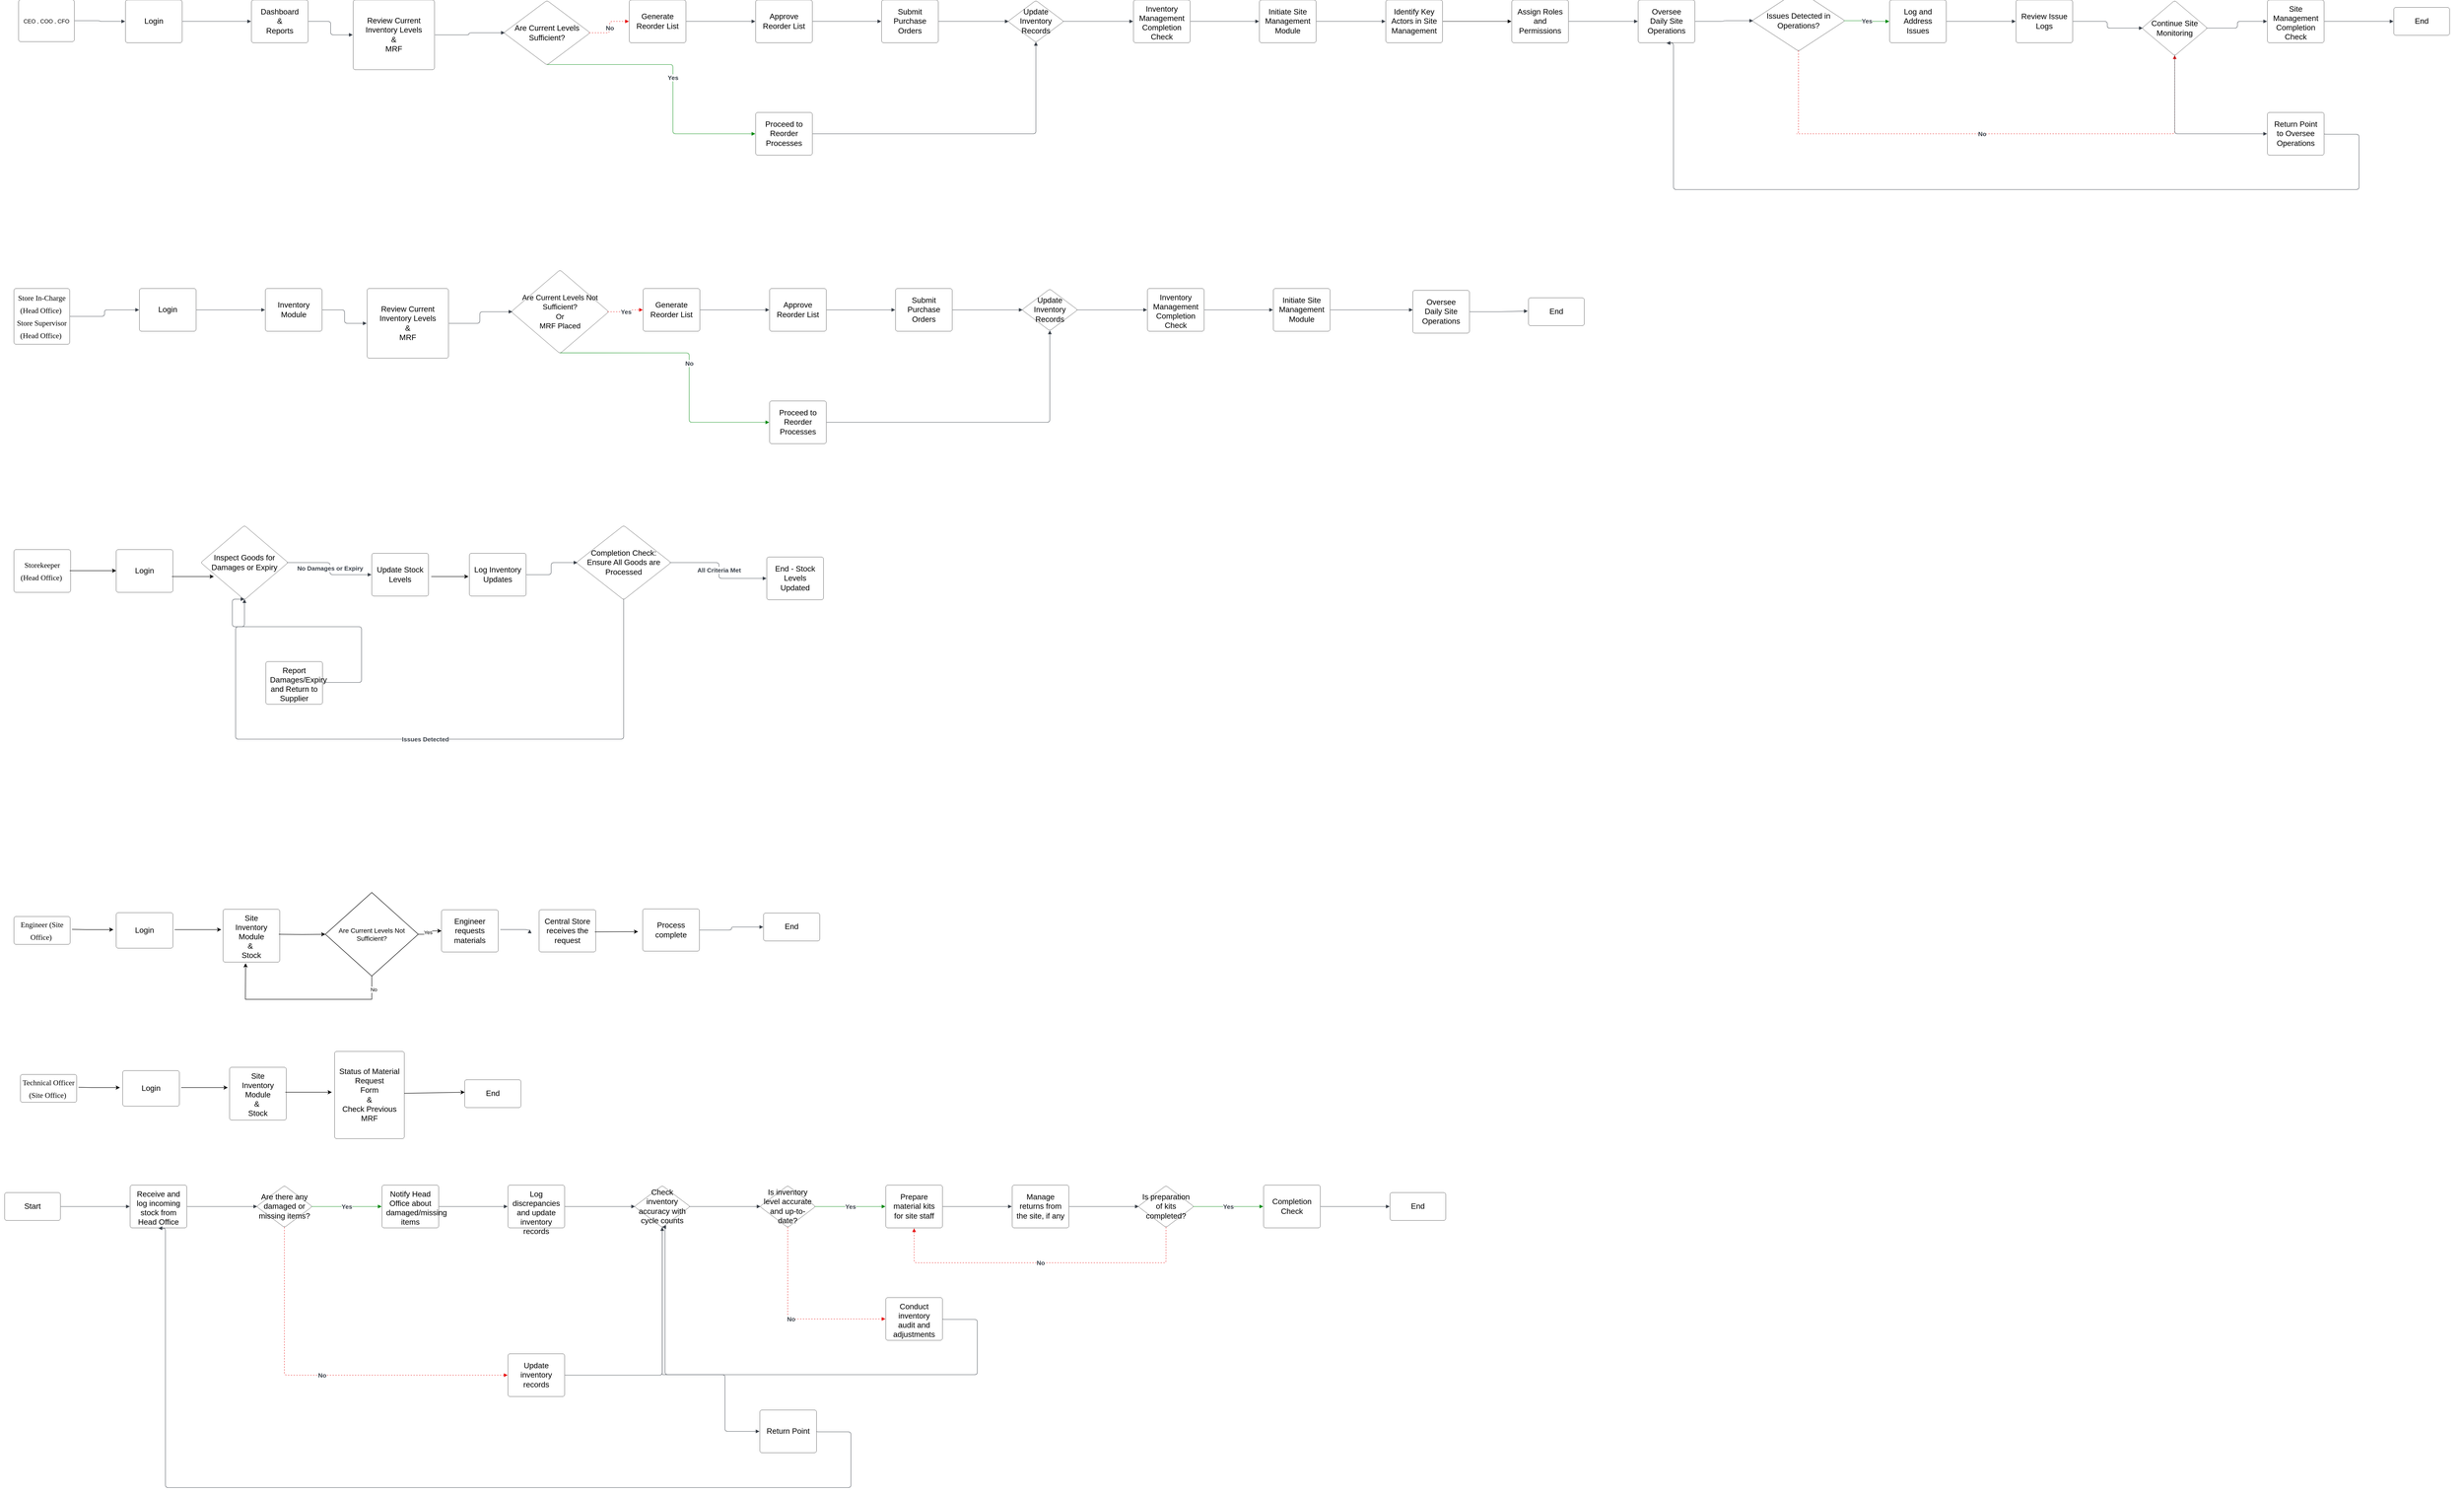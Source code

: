 <mxfile version="26.0.6">
  <diagram name="Page-1" id="gkHH0XiydJWJVt2vifZf">
    <mxGraphModel dx="6965" dy="768" grid="1" gridSize="10" guides="1" tooltips="1" connect="1" arrows="1" fold="1" page="1" pageScale="1" pageWidth="850" pageHeight="1100" math="0" shadow="0">
      <root>
        <mxCell id="0" />
        <mxCell id="1" parent="0" />
        <mxCell id="hJsZTmZmDDR9Kw60t7y2-1" value="" style="group;dropTarget=0;pointerEvents=0;" vertex="1" parent="1">
          <mxGeometry x="-3400" y="1159" width="5271" height="408.431" as="geometry" />
        </mxCell>
        <mxCell id="hJsZTmZmDDR9Kw60t7y2-2" value="&lt;span style=&quot;font-size: 12px; text-wrap-mode: nowrap;&quot;&gt;CEO , COO , CFO&lt;/span&gt;" style="html=1;overflow=block;blockSpacing=1;whiteSpace=wrap;fontSize=16.7;spacing=3.8;rounded=1;absoluteArcSize=1;arcSize=9;strokeWidth=NaN;lucidId=EjgL6~Q6XDg3;" vertex="1" parent="hJsZTmZmDDR9Kw60t7y2-1">
          <mxGeometry x="40" y="-0.37" width="120" height="90" as="geometry" />
        </mxCell>
        <mxCell id="hJsZTmZmDDR9Kw60t7y2-3" value="Login" style="html=1;overflow=block;blockSpacing=1;whiteSpace=wrap;fontSize=16.7;spacing=9;rounded=1;absoluteArcSize=1;arcSize=9;strokeWidth=NaN;lucidId=EjgLtwZEJxSu;" vertex="1" parent="hJsZTmZmDDR9Kw60t7y2-1">
          <mxGeometry x="270" width="122" height="92" as="geometry" />
        </mxCell>
        <mxCell id="hJsZTmZmDDR9Kw60t7y2-4" value="Dashboard&lt;br&gt;&amp;amp;&lt;br&gt;Reports" style="html=1;overflow=block;blockSpacing=1;whiteSpace=wrap;fontSize=16.7;spacing=9;rounded=1;absoluteArcSize=1;arcSize=9;strokeWidth=NaN;lucidId=EjgLVKG_Uo.f;" vertex="1" parent="hJsZTmZmDDR9Kw60t7y2-1">
          <mxGeometry x="541" width="122" height="92" as="geometry" />
        </mxCell>
        <mxCell id="hJsZTmZmDDR9Kw60t7y2-5" value="Review Current Inventory Levels&lt;br&gt;&amp;amp;&lt;div&gt;MRF&lt;/div&gt;" style="html=1;overflow=block;blockSpacing=1;whiteSpace=wrap;fontSize=16.7;spacing=9;rounded=1;absoluteArcSize=1;arcSize=9;strokeWidth=NaN;lucidId=EjgLOzU3.O_G;" vertex="1" parent="hJsZTmZmDDR9Kw60t7y2-1">
          <mxGeometry x="760" width="175" height="150" as="geometry" />
        </mxCell>
        <mxCell id="hJsZTmZmDDR9Kw60t7y2-6" value="Are Current Levels Sufficient?" style="html=1;overflow=block;blockSpacing=1;whiteSpace=wrap;rhombus;fontSize=16.7;spacing=3.8;rounded=1;absoluteArcSize=1;arcSize=9;strokeWidth=NaN;lucidId=EjgL9UUAcc1q;" vertex="1" parent="hJsZTmZmDDR9Kw60t7y2-1">
          <mxGeometry x="1084" y="1" width="186" height="139" as="geometry" />
        </mxCell>
        <mxCell id="hJsZTmZmDDR9Kw60t7y2-7" value="Proceed to Reorder Processes" style="html=1;overflow=block;blockSpacing=1;whiteSpace=wrap;fontSize=16.7;spacing=9;rounded=1;absoluteArcSize=1;arcSize=9;strokeWidth=NaN;lucidId=EjgLZHWEGcp9;" vertex="1" parent="hJsZTmZmDDR9Kw60t7y2-1">
          <mxGeometry x="1626" y="242" width="122" height="92" as="geometry" />
        </mxCell>
        <mxCell id="hJsZTmZmDDR9Kw60t7y2-8" value="Generate Reorder List" style="html=1;overflow=block;blockSpacing=1;whiteSpace=wrap;fontSize=16.7;spacing=9;rounded=1;absoluteArcSize=1;arcSize=9;strokeWidth=NaN;lucidId=EjgLFG6DfWJj;" vertex="1" parent="hJsZTmZmDDR9Kw60t7y2-1">
          <mxGeometry x="1354" width="122" height="92" as="geometry" />
        </mxCell>
        <mxCell id="hJsZTmZmDDR9Kw60t7y2-9" value="Approve Reorder List" style="html=1;overflow=block;blockSpacing=1;whiteSpace=wrap;fontSize=16.7;spacing=9;rounded=1;absoluteArcSize=1;arcSize=9;strokeWidth=NaN;lucidId=EjgLLr8iSvA0;" vertex="1" parent="hJsZTmZmDDR9Kw60t7y2-1">
          <mxGeometry x="1626" width="122" height="92" as="geometry" />
        </mxCell>
        <mxCell id="hJsZTmZmDDR9Kw60t7y2-10" value="Submit Purchase Orders" style="html=1;overflow=block;blockSpacing=1;whiteSpace=wrap;fontSize=16.7;spacing=9;rounded=1;absoluteArcSize=1;arcSize=9;strokeWidth=NaN;lucidId=EjgLrljgHhcF;" vertex="1" parent="hJsZTmZmDDR9Kw60t7y2-1">
          <mxGeometry x="1897" width="122" height="92" as="geometry" />
        </mxCell>
        <mxCell id="hJsZTmZmDDR9Kw60t7y2-11" value="Update Inventory Records" style="html=1;overflow=block;blockSpacing=1;whiteSpace=wrap;rhombus;fontSize=16.7;spacing=3.8;rounded=1;absoluteArcSize=1;arcSize=9;strokeWidth=NaN;lucidId=EjgLuijhRN4M;" vertex="1" parent="hJsZTmZmDDR9Kw60t7y2-1">
          <mxGeometry x="2169" y="1" width="120" height="90" as="geometry" />
        </mxCell>
        <mxCell id="hJsZTmZmDDR9Kw60t7y2-12" value="Inventory Management Completion Check" style="html=1;overflow=block;blockSpacing=1;whiteSpace=wrap;fontSize=16.7;spacing=9;rounded=1;absoluteArcSize=1;arcSize=9;strokeWidth=NaN;lucidId=EjgL_.4KRflO;" vertex="1" parent="hJsZTmZmDDR9Kw60t7y2-1">
          <mxGeometry x="2439" width="122" height="92" as="geometry" />
        </mxCell>
        <mxCell id="hJsZTmZmDDR9Kw60t7y2-13" value="Initiate Site Management Module" style="html=1;overflow=block;blockSpacing=1;whiteSpace=wrap;fontSize=16.7;spacing=9;rounded=1;absoluteArcSize=1;arcSize=9;strokeWidth=NaN;lucidId=EjgLI088RUfB;" vertex="1" parent="hJsZTmZmDDR9Kw60t7y2-1">
          <mxGeometry x="2710" width="122" height="92" as="geometry" />
        </mxCell>
        <mxCell id="hJsZTmZmDDR9Kw60t7y2-14" value="Identify Key Actors in Site Management" style="html=1;overflow=block;blockSpacing=1;whiteSpace=wrap;fontSize=16.7;spacing=9;rounded=1;absoluteArcSize=1;arcSize=9;strokeWidth=NaN;lucidId=EjgLQOj7N_Zz;" vertex="1" parent="hJsZTmZmDDR9Kw60t7y2-1">
          <mxGeometry x="2982" width="122" height="92" as="geometry" />
        </mxCell>
        <mxCell id="hJsZTmZmDDR9Kw60t7y2-15" value="Assign Roles and Permissions" style="html=1;overflow=block;blockSpacing=1;whiteSpace=wrap;fontSize=16.7;spacing=9;rounded=1;absoluteArcSize=1;arcSize=9;strokeWidth=NaN;lucidId=EjgLk.0mJW4V;" vertex="1" parent="hJsZTmZmDDR9Kw60t7y2-1">
          <mxGeometry x="3253" width="122" height="92" as="geometry" />
        </mxCell>
        <mxCell id="hJsZTmZmDDR9Kw60t7y2-16" value="Oversee Daily Site Operations" style="html=1;overflow=block;blockSpacing=1;whiteSpace=wrap;fontSize=16.7;spacing=9;rounded=1;absoluteArcSize=1;arcSize=9;strokeWidth=NaN;lucidId=EjgLvT6um53y;" vertex="1" parent="hJsZTmZmDDR9Kw60t7y2-1">
          <mxGeometry x="3525" width="122" height="92" as="geometry" />
        </mxCell>
        <mxCell id="hJsZTmZmDDR9Kw60t7y2-17" value="Issues Detected in Operations?" style="html=1;overflow=block;blockSpacing=1;whiteSpace=wrap;rhombus;fontSize=16.7;spacing=3.8;rounded=1;absoluteArcSize=1;arcSize=9;strokeWidth=NaN;lucidId=EjgL9F~z1Yey;" vertex="1" parent="hJsZTmZmDDR9Kw60t7y2-1">
          <mxGeometry x="3770" y="-20.75" width="200" height="130.75" as="geometry" />
        </mxCell>
        <mxCell id="hJsZTmZmDDR9Kw60t7y2-18" value="Log and Address Issues" style="html=1;overflow=block;blockSpacing=1;whiteSpace=wrap;fontSize=16.7;spacing=9;rounded=1;absoluteArcSize=1;arcSize=9;strokeWidth=NaN;lucidId=EjgLhWUXhW7u;" vertex="1" parent="hJsZTmZmDDR9Kw60t7y2-1">
          <mxGeometry x="4066" width="122" height="92" as="geometry" />
        </mxCell>
        <mxCell id="hJsZTmZmDDR9Kw60t7y2-19" value="Review Issue Logs" style="html=1;overflow=block;blockSpacing=1;whiteSpace=wrap;fontSize=16.7;spacing=9;rounded=1;absoluteArcSize=1;arcSize=9;strokeWidth=NaN;lucidId=EjgLm85xOVRP;" vertex="1" parent="hJsZTmZmDDR9Kw60t7y2-1">
          <mxGeometry x="4338" width="122" height="92" as="geometry" />
        </mxCell>
        <mxCell id="hJsZTmZmDDR9Kw60t7y2-20" value="Continue Site Monitoring" style="html=1;overflow=block;blockSpacing=1;whiteSpace=wrap;rhombus;fontSize=16.7;spacing=3.8;rounded=1;absoluteArcSize=1;arcSize=9;strokeWidth=NaN;lucidId=EjgL1orkh-_m;" vertex="1" parent="hJsZTmZmDDR9Kw60t7y2-1">
          <mxGeometry x="4609" y="1" width="141" height="119" as="geometry" />
        </mxCell>
        <mxCell id="hJsZTmZmDDR9Kw60t7y2-21" value="Site Management Completion Check" style="html=1;overflow=block;blockSpacing=1;whiteSpace=wrap;fontSize=16.7;spacing=9;rounded=1;absoluteArcSize=1;arcSize=9;strokeWidth=NaN;lucidId=EjgLoFfvhtgl;" vertex="1" parent="hJsZTmZmDDR9Kw60t7y2-1">
          <mxGeometry x="4879" width="122" height="92" as="geometry" />
        </mxCell>
        <mxCell id="hJsZTmZmDDR9Kw60t7y2-22" value="End" style="html=1;overflow=block;blockSpacing=1;whiteSpace=wrap;fontSize=16.7;spacing=3.8;rounded=1;absoluteArcSize=1;arcSize=9;strokeWidth=NaN;lucidId=EjgLxapHAk7J;" vertex="1" parent="hJsZTmZmDDR9Kw60t7y2-1">
          <mxGeometry x="5151" y="16" width="120" height="60" as="geometry" />
        </mxCell>
        <mxCell id="hJsZTmZmDDR9Kw60t7y2-24" value="Return Point to Oversee Operations" style="html=1;overflow=block;blockSpacing=1;whiteSpace=wrap;fontSize=16.7;spacing=9;rounded=1;absoluteArcSize=1;arcSize=9;strokeWidth=NaN;lucidId=EjgLWpXIi.QZ;" vertex="1" parent="hJsZTmZmDDR9Kw60t7y2-1">
          <mxGeometry x="4879" y="242" width="122" height="92" as="geometry" />
        </mxCell>
        <mxCell id="hJsZTmZmDDR9Kw60t7y2-25" value="" style="html=1;jettySize=18;whiteSpace=wrap;fontSize=13;strokeColor=#3a414a;strokeOpacity=100;strokeWidth=0.8;rounded=1;arcSize=12;edgeStyle=orthogonalEdgeStyle;startArrow=none;endArrow=block;endFill=1;exitX=1.006;exitY=0.5;exitPerimeter=0;entryX=-0.006;entryY=0.5;entryPerimeter=0;lucidId=EjgL3VEAT9DE;" edge="1" parent="hJsZTmZmDDR9Kw60t7y2-1" source="hJsZTmZmDDR9Kw60t7y2-2" target="hJsZTmZmDDR9Kw60t7y2-3">
          <mxGeometry width="100" height="100" relative="1" as="geometry">
            <Array as="points" />
          </mxGeometry>
        </mxCell>
        <mxCell id="hJsZTmZmDDR9Kw60t7y2-26" value="" style="html=1;jettySize=18;whiteSpace=wrap;fontSize=13;strokeColor=#3a414a;strokeOpacity=100;strokeWidth=0.8;rounded=1;arcSize=12;edgeStyle=orthogonalEdgeStyle;startArrow=none;endArrow=block;endFill=1;exitX=1.006;exitY=0.5;exitPerimeter=0;entryX=-0.006;entryY=0.5;entryPerimeter=0;lucidId=EjgL0av2GVsZ;" edge="1" parent="hJsZTmZmDDR9Kw60t7y2-1" source="hJsZTmZmDDR9Kw60t7y2-3" target="hJsZTmZmDDR9Kw60t7y2-4">
          <mxGeometry width="100" height="100" relative="1" as="geometry">
            <Array as="points" />
          </mxGeometry>
        </mxCell>
        <mxCell id="hJsZTmZmDDR9Kw60t7y2-27" value="" style="html=1;jettySize=18;whiteSpace=wrap;fontSize=13;strokeColor=#3a414a;strokeOpacity=100;strokeWidth=0.8;rounded=1;arcSize=12;edgeStyle=orthogonalEdgeStyle;startArrow=none;endArrow=block;endFill=1;exitX=1.006;exitY=0.5;exitPerimeter=0;entryX=-0.006;entryY=0.5;entryPerimeter=0;lucidId=EjgLHLuMFvAr;" edge="1" parent="hJsZTmZmDDR9Kw60t7y2-1" source="hJsZTmZmDDR9Kw60t7y2-4" target="hJsZTmZmDDR9Kw60t7y2-5">
          <mxGeometry width="100" height="100" relative="1" as="geometry">
            <Array as="points" />
          </mxGeometry>
        </mxCell>
        <mxCell id="hJsZTmZmDDR9Kw60t7y2-28" value="" style="html=1;jettySize=18;whiteSpace=wrap;fontSize=13;strokeColor=#3a414a;strokeOpacity=100;strokeWidth=0.8;rounded=1;arcSize=12;edgeStyle=orthogonalEdgeStyle;startArrow=none;endArrow=block;endFill=1;exitX=1.006;exitY=0.5;exitPerimeter=0;entryX=0.012;entryY=0.5;entryPerimeter=0;lucidId=EjgLv7LTHXwQ;" edge="1" parent="hJsZTmZmDDR9Kw60t7y2-1" source="hJsZTmZmDDR9Kw60t7y2-5" target="hJsZTmZmDDR9Kw60t7y2-6">
          <mxGeometry width="100" height="100" relative="1" as="geometry">
            <Array as="points" />
          </mxGeometry>
        </mxCell>
        <mxCell id="hJsZTmZmDDR9Kw60t7y2-29" value="" style="html=1;jettySize=18;whiteSpace=wrap;fontSize=13;strokeColor=#008a0e;strokeOpacity=100;strokeWidth=0.8;rounded=1;arcSize=12;edgeStyle=orthogonalEdgeStyle;startArrow=none;endArrow=block;endFill=1;exitX=0.5;exitY=0.992;exitPerimeter=0;entryX=-0.006;entryY=0.5;entryPerimeter=0;lucidId=EjgLafXjpDZq;" edge="1" parent="hJsZTmZmDDR9Kw60t7y2-1" source="hJsZTmZmDDR9Kw60t7y2-6" target="hJsZTmZmDDR9Kw60t7y2-7">
          <mxGeometry width="100" height="100" relative="1" as="geometry">
            <Array as="points" />
          </mxGeometry>
        </mxCell>
        <mxCell id="hJsZTmZmDDR9Kw60t7y2-30" value="Yes" style="text;html=1;resizable=0;labelBackgroundColor=default;align=center;verticalAlign=middle;fontStyle=1;fontColor=#3a414a;fontSize=13.3;" vertex="1" parent="hJsZTmZmDDR9Kw60t7y2-29">
          <mxGeometry relative="1" as="geometry" />
        </mxCell>
        <mxCell id="hJsZTmZmDDR9Kw60t7y2-31" value="" style="html=1;jettySize=18;whiteSpace=wrap;fontSize=13;strokeColor=#e81313;strokeOpacity=100;dashed=1;fixDash=1;strokeWidth=0.8;rounded=1;arcSize=12;edgeStyle=orthogonalEdgeStyle;startArrow=none;endArrow=block;endFill=1;exitX=0.988;exitY=0.5;exitPerimeter=0;entryX=-0.006;entryY=0.5;entryPerimeter=0;lucidId=EjgL27~xLFvi;" edge="1" parent="hJsZTmZmDDR9Kw60t7y2-1" source="hJsZTmZmDDR9Kw60t7y2-6" target="hJsZTmZmDDR9Kw60t7y2-8">
          <mxGeometry width="100" height="100" relative="1" as="geometry">
            <Array as="points" />
          </mxGeometry>
        </mxCell>
        <mxCell id="hJsZTmZmDDR9Kw60t7y2-32" value="No" style="text;html=1;resizable=0;labelBackgroundColor=default;align=center;verticalAlign=middle;fontStyle=1;fontColor=#3a414a;fontSize=13.3;" vertex="1" parent="hJsZTmZmDDR9Kw60t7y2-31">
          <mxGeometry relative="1" as="geometry" />
        </mxCell>
        <mxCell id="hJsZTmZmDDR9Kw60t7y2-33" value="" style="html=1;jettySize=18;whiteSpace=wrap;fontSize=13;strokeColor=#3a414a;strokeOpacity=100;strokeWidth=0.8;rounded=1;arcSize=12;edgeStyle=orthogonalEdgeStyle;startArrow=none;endArrow=block;endFill=1;exitX=1.006;exitY=0.5;exitPerimeter=0;entryX=-0.006;entryY=0.5;entryPerimeter=0;lucidId=EjgLr.cU1wcV;" edge="1" parent="hJsZTmZmDDR9Kw60t7y2-1" source="hJsZTmZmDDR9Kw60t7y2-8" target="hJsZTmZmDDR9Kw60t7y2-9">
          <mxGeometry width="100" height="100" relative="1" as="geometry">
            <Array as="points" />
          </mxGeometry>
        </mxCell>
        <mxCell id="hJsZTmZmDDR9Kw60t7y2-34" value="" style="html=1;jettySize=18;whiteSpace=wrap;fontSize=13;strokeColor=#3a414a;strokeOpacity=100;strokeWidth=0.8;rounded=1;arcSize=12;edgeStyle=orthogonalEdgeStyle;startArrow=none;endArrow=block;endFill=1;exitX=1.006;exitY=0.5;exitPerimeter=0;entryX=-0.006;entryY=0.5;entryPerimeter=0;lucidId=EjgLcfwG.y6m;" edge="1" parent="hJsZTmZmDDR9Kw60t7y2-1" source="hJsZTmZmDDR9Kw60t7y2-9" target="hJsZTmZmDDR9Kw60t7y2-10">
          <mxGeometry width="100" height="100" relative="1" as="geometry">
            <Array as="points" />
          </mxGeometry>
        </mxCell>
        <mxCell id="hJsZTmZmDDR9Kw60t7y2-35" value="" style="html=1;jettySize=18;whiteSpace=wrap;fontSize=13;strokeColor=#3a414a;strokeOpacity=100;strokeWidth=0.8;rounded=1;arcSize=12;edgeStyle=orthogonalEdgeStyle;startArrow=none;endArrow=block;endFill=1;exitX=1.006;exitY=0.5;exitPerimeter=0;entryX=0.5;entryY=0.992;entryPerimeter=0;lucidId=EjgL~QutdFOK;" edge="1" parent="hJsZTmZmDDR9Kw60t7y2-1" source="hJsZTmZmDDR9Kw60t7y2-7" target="hJsZTmZmDDR9Kw60t7y2-11">
          <mxGeometry width="100" height="100" relative="1" as="geometry">
            <Array as="points" />
          </mxGeometry>
        </mxCell>
        <mxCell id="hJsZTmZmDDR9Kw60t7y2-36" value="" style="html=1;jettySize=18;whiteSpace=wrap;fontSize=13;strokeColor=#3a414a;strokeOpacity=100;strokeWidth=0.8;rounded=1;arcSize=12;edgeStyle=orthogonalEdgeStyle;startArrow=none;endArrow=block;endFill=1;exitX=1.006;exitY=0.5;exitPerimeter=0;entryX=0.012;entryY=0.5;entryPerimeter=0;lucidId=EjgLXuzipgVp;" edge="1" parent="hJsZTmZmDDR9Kw60t7y2-1" source="hJsZTmZmDDR9Kw60t7y2-10" target="hJsZTmZmDDR9Kw60t7y2-11">
          <mxGeometry width="100" height="100" relative="1" as="geometry">
            <Array as="points" />
          </mxGeometry>
        </mxCell>
        <mxCell id="hJsZTmZmDDR9Kw60t7y2-37" value="" style="html=1;jettySize=18;whiteSpace=wrap;fontSize=13;strokeColor=#3a414a;strokeOpacity=100;strokeWidth=0.8;rounded=1;arcSize=12;edgeStyle=orthogonalEdgeStyle;startArrow=none;endArrow=block;endFill=1;exitX=0.988;exitY=0.5;exitPerimeter=0;entryX=-0.006;entryY=0.5;entryPerimeter=0;lucidId=EjgLS-o4CDrv;" edge="1" parent="hJsZTmZmDDR9Kw60t7y2-1" source="hJsZTmZmDDR9Kw60t7y2-11" target="hJsZTmZmDDR9Kw60t7y2-12">
          <mxGeometry width="100" height="100" relative="1" as="geometry">
            <Array as="points" />
          </mxGeometry>
        </mxCell>
        <mxCell id="hJsZTmZmDDR9Kw60t7y2-38" value="" style="html=1;jettySize=18;whiteSpace=wrap;fontSize=13;strokeColor=#3a414a;strokeOpacity=100;strokeWidth=0.8;rounded=1;arcSize=12;edgeStyle=orthogonalEdgeStyle;startArrow=none;endArrow=block;endFill=1;exitX=1.006;exitY=0.5;exitPerimeter=0;entryX=-0.006;entryY=0.5;entryPerimeter=0;lucidId=EjgLPVA~iwVe;" edge="1" parent="hJsZTmZmDDR9Kw60t7y2-1" source="hJsZTmZmDDR9Kw60t7y2-12" target="hJsZTmZmDDR9Kw60t7y2-13">
          <mxGeometry width="100" height="100" relative="1" as="geometry">
            <Array as="points" />
          </mxGeometry>
        </mxCell>
        <mxCell id="hJsZTmZmDDR9Kw60t7y2-39" value="" style="html=1;jettySize=18;whiteSpace=wrap;fontSize=13;strokeColor=#3a414a;strokeOpacity=100;strokeWidth=0.8;rounded=1;arcSize=12;edgeStyle=orthogonalEdgeStyle;startArrow=none;endArrow=block;endFill=1;exitX=1.006;exitY=0.5;exitPerimeter=0;entryX=-0.006;entryY=0.5;entryPerimeter=0;lucidId=EjgLKuAtKb~S;" edge="1" parent="hJsZTmZmDDR9Kw60t7y2-1" source="hJsZTmZmDDR9Kw60t7y2-13" target="hJsZTmZmDDR9Kw60t7y2-14">
          <mxGeometry width="100" height="100" relative="1" as="geometry">
            <Array as="points" />
          </mxGeometry>
        </mxCell>
        <mxCell id="hJsZTmZmDDR9Kw60t7y2-40" value="" style="html=1;jettySize=18;whiteSpace=wrap;fontSize=13;strokeOpacity=100;strokeWidth=0.8;rounded=1;arcSize=12;edgeStyle=orthogonalEdgeStyle;startArrow=none;endArrow=block;endFill=1;exitX=1.006;exitY=0.5;exitPerimeter=0;entryX=-0.006;entryY=0.5;entryPerimeter=0;lucidId=EjgLFE9ArPmi;" edge="1" parent="hJsZTmZmDDR9Kw60t7y2-1" source="hJsZTmZmDDR9Kw60t7y2-14" target="hJsZTmZmDDR9Kw60t7y2-15">
          <mxGeometry width="100" height="100" relative="1" as="geometry">
            <Array as="points" />
          </mxGeometry>
        </mxCell>
        <mxCell id="hJsZTmZmDDR9Kw60t7y2-41" value="" style="html=1;jettySize=18;whiteSpace=wrap;fontSize=13;strokeColor=#3a414a;strokeOpacity=100;strokeWidth=0.8;rounded=1;arcSize=12;edgeStyle=orthogonalEdgeStyle;startArrow=none;endArrow=block;endFill=1;exitX=1.006;exitY=0.5;exitPerimeter=0;entryX=-0.006;entryY=0.5;entryPerimeter=0;lucidId=EjgLl6FkTTJN;" edge="1" parent="hJsZTmZmDDR9Kw60t7y2-1" source="hJsZTmZmDDR9Kw60t7y2-15" target="hJsZTmZmDDR9Kw60t7y2-16">
          <mxGeometry width="100" height="100" relative="1" as="geometry">
            <Array as="points" />
          </mxGeometry>
        </mxCell>
        <mxCell id="hJsZTmZmDDR9Kw60t7y2-42" value="" style="html=1;jettySize=18;whiteSpace=wrap;fontSize=13;strokeColor=#3a414a;strokeOpacity=100;strokeWidth=0.8;rounded=1;arcSize=12;edgeStyle=orthogonalEdgeStyle;startArrow=none;endArrow=block;endFill=1;exitX=1.006;exitY=0.5;exitPerimeter=0;entryX=0.012;entryY=0.5;entryPerimeter=0;lucidId=EjgLp_ulS_DM;" edge="1" parent="hJsZTmZmDDR9Kw60t7y2-1" source="hJsZTmZmDDR9Kw60t7y2-16" target="hJsZTmZmDDR9Kw60t7y2-17">
          <mxGeometry width="100" height="100" relative="1" as="geometry">
            <Array as="points" />
          </mxGeometry>
        </mxCell>
        <mxCell id="hJsZTmZmDDR9Kw60t7y2-43" value="" style="html=1;jettySize=18;whiteSpace=wrap;fontSize=13;strokeColor=#008a0e;strokeOpacity=100;strokeWidth=0.8;rounded=1;arcSize=12;edgeStyle=orthogonalEdgeStyle;startArrow=none;endArrow=block;endFill=1;exitX=0.988;exitY=0.5;exitPerimeter=0;entryX=-0.006;entryY=0.5;entryPerimeter=0;lucidId=EjgLoC44yt-D;" edge="1" parent="hJsZTmZmDDR9Kw60t7y2-1" source="hJsZTmZmDDR9Kw60t7y2-17" target="hJsZTmZmDDR9Kw60t7y2-18">
          <mxGeometry width="100" height="100" relative="1" as="geometry">
            <Array as="points" />
          </mxGeometry>
        </mxCell>
        <mxCell id="hJsZTmZmDDR9Kw60t7y2-44" value="Yes" style="text;html=1;resizable=0;labelBackgroundColor=default;align=center;verticalAlign=middle;fontStyle=1;fontColor=#3a414a;fontSize=13.3;" vertex="1" parent="hJsZTmZmDDR9Kw60t7y2-43">
          <mxGeometry relative="1" as="geometry" />
        </mxCell>
        <mxCell id="hJsZTmZmDDR9Kw60t7y2-45" value="" style="html=1;jettySize=18;whiteSpace=wrap;fontSize=13;strokeColor=#3a414a;strokeOpacity=100;strokeWidth=0.8;rounded=1;arcSize=12;edgeStyle=orthogonalEdgeStyle;startArrow=none;endArrow=block;endFill=1;exitX=1.006;exitY=0.5;exitPerimeter=0;entryX=-0.006;entryY=0.5;entryPerimeter=0;lucidId=EjgLOTAAA44H;" edge="1" parent="hJsZTmZmDDR9Kw60t7y2-1" source="hJsZTmZmDDR9Kw60t7y2-18" target="hJsZTmZmDDR9Kw60t7y2-19">
          <mxGeometry width="100" height="100" relative="1" as="geometry">
            <Array as="points" />
          </mxGeometry>
        </mxCell>
        <mxCell id="hJsZTmZmDDR9Kw60t7y2-46" value="" style="html=1;jettySize=18;whiteSpace=wrap;fontSize=13;strokeColor=#e81313;strokeOpacity=100;dashed=1;fixDash=1;strokeWidth=0.8;rounded=1;arcSize=12;edgeStyle=orthogonalEdgeStyle;startArrow=none;endArrow=block;endFill=1;exitX=0.5;exitY=0.992;exitPerimeter=0;entryX=0.5;entryY=0.992;entryPerimeter=0;lucidId=EjgLmQA7dpb6;" edge="1" parent="hJsZTmZmDDR9Kw60t7y2-1" source="hJsZTmZmDDR9Kw60t7y2-17" target="hJsZTmZmDDR9Kw60t7y2-20">
          <mxGeometry width="100" height="100" relative="1" as="geometry">
            <Array as="points">
              <mxPoint x="3865" y="288" />
              <mxPoint x="4661" y="288" />
            </Array>
          </mxGeometry>
        </mxCell>
        <mxCell id="hJsZTmZmDDR9Kw60t7y2-47" value="No" style="text;html=1;resizable=0;labelBackgroundColor=default;align=center;verticalAlign=middle;fontStyle=1;fontColor=#3a414a;fontSize=13.3;" vertex="1" parent="hJsZTmZmDDR9Kw60t7y2-46">
          <mxGeometry relative="1" as="geometry" />
        </mxCell>
        <mxCell id="hJsZTmZmDDR9Kw60t7y2-48" value="" style="html=1;jettySize=18;whiteSpace=wrap;fontSize=13;strokeColor=#3a414a;strokeOpacity=100;strokeWidth=0.8;rounded=1;arcSize=12;edgeStyle=orthogonalEdgeStyle;startArrow=none;endArrow=block;endFill=1;exitX=1.006;exitY=0.5;exitPerimeter=0;entryX=0.012;entryY=0.5;entryPerimeter=0;lucidId=EjgLhz1bnqkV;" edge="1" parent="hJsZTmZmDDR9Kw60t7y2-1" source="hJsZTmZmDDR9Kw60t7y2-19" target="hJsZTmZmDDR9Kw60t7y2-20">
          <mxGeometry width="100" height="100" relative="1" as="geometry">
            <Array as="points" />
          </mxGeometry>
        </mxCell>
        <mxCell id="hJsZTmZmDDR9Kw60t7y2-49" value="" style="html=1;jettySize=18;whiteSpace=wrap;fontSize=13;strokeColor=#3a414a;strokeOpacity=100;strokeWidth=0.8;rounded=1;arcSize=12;edgeStyle=orthogonalEdgeStyle;startArrow=none;endArrow=block;endFill=1;exitX=0.988;exitY=0.5;exitPerimeter=0;entryX=-0.006;entryY=0.5;entryPerimeter=0;lucidId=EjgL7niWs6Tx;" edge="1" parent="hJsZTmZmDDR9Kw60t7y2-1" source="hJsZTmZmDDR9Kw60t7y2-20" target="hJsZTmZmDDR9Kw60t7y2-21">
          <mxGeometry width="100" height="100" relative="1" as="geometry">
            <Array as="points" />
          </mxGeometry>
        </mxCell>
        <mxCell id="hJsZTmZmDDR9Kw60t7y2-50" value="" style="html=1;jettySize=18;whiteSpace=wrap;fontSize=13;strokeColor=#3a414a;strokeOpacity=100;strokeWidth=0.8;rounded=1;arcSize=12;edgeStyle=orthogonalEdgeStyle;startArrow=none;endArrow=block;endFill=1;exitX=1.006;exitY=0.5;exitPerimeter=0;entryX=-0.006;entryY=0.5;entryPerimeter=0;lucidId=EjgLIiDdnQZw;" edge="1" parent="hJsZTmZmDDR9Kw60t7y2-1" source="hJsZTmZmDDR9Kw60t7y2-21" target="hJsZTmZmDDR9Kw60t7y2-22">
          <mxGeometry width="100" height="100" relative="1" as="geometry">
            <Array as="points" />
          </mxGeometry>
        </mxCell>
        <mxCell id="hJsZTmZmDDR9Kw60t7y2-52" value="" style="html=1;jettySize=18;whiteSpace=wrap;fontSize=13;strokeColor=#3a414a;strokeOpacity=100;strokeWidth=0.8;rounded=1;arcSize=12;edgeStyle=orthogonalEdgeStyle;startArrow=none;endArrow=block;endFill=1;exitX=0.5;exitY=0.992;exitPerimeter=0;entryX=-0.006;entryY=0.5;entryPerimeter=0;lucidId=EjgLX9qSpBAz;" edge="1" parent="hJsZTmZmDDR9Kw60t7y2-1" source="hJsZTmZmDDR9Kw60t7y2-20" target="hJsZTmZmDDR9Kw60t7y2-24">
          <mxGeometry width="100" height="100" relative="1" as="geometry">
            <Array as="points" />
          </mxGeometry>
        </mxCell>
        <mxCell id="hJsZTmZmDDR9Kw60t7y2-54" value="" style="html=1;jettySize=18;whiteSpace=wrap;fontSize=13;strokeColor=#3a414a;strokeOpacity=100;strokeWidth=0.8;rounded=1;arcSize=12;edgeStyle=orthogonalEdgeStyle;startArrow=none;endArrow=block;endFill=1;exitX=1.006;exitY=0.5;exitPerimeter=0;entryX=0.5;entryY=1.008;entryPerimeter=0;lucidId=EjgL89KVdAjJ;" edge="1" parent="hJsZTmZmDDR9Kw60t7y2-1" source="hJsZTmZmDDR9Kw60t7y2-24" target="hJsZTmZmDDR9Kw60t7y2-16">
          <mxGeometry width="100" height="100" relative="1" as="geometry">
            <Array as="points">
              <mxPoint x="5076" y="289" />
              <mxPoint x="5076" y="408" />
              <mxPoint x="3601" y="408" />
            </Array>
          </mxGeometry>
        </mxCell>
        <mxCell id="hJsZTmZmDDR9Kw60t7y2-63" value="" style="group;dropTarget=0;pointerEvents=0;" vertex="1" parent="1">
          <mxGeometry x="-3370" y="1780" width="5271" height="408.431" as="geometry" />
        </mxCell>
        <mxCell id="hJsZTmZmDDR9Kw60t7y2-64" value="&lt;span style=&quot;-webkit-user-drag: none; -webkit-tap-highlight-color: transparent; margin: 0px; padding: 0px; user-select: text; text-align: justify; white-space-collapse: preserve; background-color: rgb(255, 255, 255); font-size: 12pt; line-height: 27px; font-family: &amp;quot;Times New Roman&amp;quot;, &amp;quot;Times New Roman_EmbeddedFont&amp;quot;, &amp;quot;Times New Roman_MSFontService&amp;quot;, serif; font-variant-ligatures: none !important;&quot; class=&quot;TextRun SCXW184420366 BCX8&quot; lang=&quot;EN-GB&quot; data-contrast=&quot;auto&quot;&gt;&lt;span style=&quot;-webkit-user-drag: none; -webkit-tap-highlight-color: transparent; margin: 0px; padding: 0px; user-select: text;&quot; class=&quot;NormalTextRun SCXW184420366 BCX8&quot;&gt;Store In-Charge (Head Office)&lt;/span&gt;&lt;/span&gt;&lt;span style=&quot;-webkit-user-drag: none; -webkit-tap-highlight-color: transparent; margin: 0px; padding: 0px; user-select: text; text-align: justify; white-space-collapse: preserve; background-color: rgb(255, 255, 255); font-size: 12pt; line-height: 27px; font-family: &amp;quot;Times New Roman&amp;quot;, &amp;quot;Times New Roman_EmbeddedFont&amp;quot;, &amp;quot;Times New Roman_MSFontService&amp;quot;, serif;&quot; data-ccp-props=&quot;{&amp;quot;201341983&amp;quot;:0,&amp;quot;335551550&amp;quot;:6,&amp;quot;335551620&amp;quot;:6,&amp;quot;335559740&amp;quot;:360}&quot; class=&quot;EOP SCXW184420366 BCX8&quot;&gt;&amp;nbsp;&lt;br/&gt;&lt;span style=&quot;-webkit-user-drag: none; -webkit-tap-highlight-color: transparent; margin: 0px; padding: 0px; user-select: text; font-size: 12pt; line-height: 27px; font-variant-ligatures: none !important;&quot; class=&quot;TextRun SCXW25561058 BCX8&quot; lang=&quot;EN-GB&quot; data-contrast=&quot;auto&quot;&gt;&lt;span style=&quot;-webkit-user-drag: none; -webkit-tap-highlight-color: transparent; margin: 0px; padding: 0px; user-select: text;&quot; class=&quot;NormalTextRun SCXW25561058 BCX8&quot;&gt;Store Supervisor (Head Office)&lt;/span&gt;&lt;/span&gt;&lt;span style=&quot;-webkit-user-drag: none; -webkit-tap-highlight-color: transparent; margin: 0px; padding: 0px; user-select: text; font-size: 12pt; line-height: 27px;&quot; data-ccp-props=&quot;{&amp;quot;201341983&amp;quot;:0,&amp;quot;335551550&amp;quot;:6,&amp;quot;335551620&amp;quot;:6,&amp;quot;335559740&amp;quot;:360}&quot; class=&quot;EOP SCXW25561058 BCX8&quot;&gt;&amp;nbsp;&lt;/span&gt;&lt;/span&gt;" style="html=1;overflow=block;blockSpacing=1;whiteSpace=wrap;fontSize=16.7;spacing=3.8;rounded=1;absoluteArcSize=1;arcSize=9;strokeWidth=NaN;lucidId=EjgL6~Q6XDg3;" vertex="1" parent="hJsZTmZmDDR9Kw60t7y2-63">
          <mxGeometry width="120" height="120" as="geometry" />
        </mxCell>
        <mxCell id="hJsZTmZmDDR9Kw60t7y2-65" value="Login" style="html=1;overflow=block;blockSpacing=1;whiteSpace=wrap;fontSize=16.7;spacing=9;rounded=1;absoluteArcSize=1;arcSize=9;strokeWidth=NaN;lucidId=EjgLtwZEJxSu;" vertex="1" parent="hJsZTmZmDDR9Kw60t7y2-63">
          <mxGeometry x="270" width="122" height="92" as="geometry" />
        </mxCell>
        <mxCell id="hJsZTmZmDDR9Kw60t7y2-66" value="Inventory Module" style="html=1;overflow=block;blockSpacing=1;whiteSpace=wrap;fontSize=16.7;spacing=9;rounded=1;absoluteArcSize=1;arcSize=9;strokeWidth=NaN;lucidId=EjgLVKG_Uo.f;" vertex="1" parent="hJsZTmZmDDR9Kw60t7y2-63">
          <mxGeometry x="541" width="122" height="92" as="geometry" />
        </mxCell>
        <mxCell id="hJsZTmZmDDR9Kw60t7y2-67" value="Review Current Inventory Levels&lt;br&gt;&amp;amp;&lt;div&gt;MRF&lt;/div&gt;" style="html=1;overflow=block;blockSpacing=1;whiteSpace=wrap;fontSize=16.7;spacing=9;rounded=1;absoluteArcSize=1;arcSize=9;strokeWidth=NaN;lucidId=EjgLOzU3.O_G;" vertex="1" parent="hJsZTmZmDDR9Kw60t7y2-63">
          <mxGeometry x="760" width="175" height="150" as="geometry" />
        </mxCell>
        <mxCell id="hJsZTmZmDDR9Kw60t7y2-68" value="&lt;font style=&quot;font-size: 16px;&quot;&gt;Are Current Levels Not Sufficient?&lt;br&gt;Or&lt;br&gt;MRF Placed&lt;/font&gt;" style="html=1;overflow=block;blockSpacing=1;whiteSpace=wrap;rhombus;fontSize=16.7;spacing=3.8;rounded=1;absoluteArcSize=1;arcSize=9;strokeWidth=NaN;lucidId=EjgL9UUAcc1q;" vertex="1" parent="hJsZTmZmDDR9Kw60t7y2-63">
          <mxGeometry x="1070" y="-40" width="210" height="180" as="geometry" />
        </mxCell>
        <mxCell id="hJsZTmZmDDR9Kw60t7y2-69" value="Proceed to Reorder Processes" style="html=1;overflow=block;blockSpacing=1;whiteSpace=wrap;fontSize=16.7;spacing=9;rounded=1;absoluteArcSize=1;arcSize=9;strokeWidth=NaN;lucidId=EjgLZHWEGcp9;" vertex="1" parent="hJsZTmZmDDR9Kw60t7y2-63">
          <mxGeometry x="1626" y="242" width="122" height="92" as="geometry" />
        </mxCell>
        <mxCell id="hJsZTmZmDDR9Kw60t7y2-70" value="Generate Reorder List" style="html=1;overflow=block;blockSpacing=1;whiteSpace=wrap;fontSize=16.7;spacing=9;rounded=1;absoluteArcSize=1;arcSize=9;strokeWidth=NaN;lucidId=EjgLFG6DfWJj;" vertex="1" parent="hJsZTmZmDDR9Kw60t7y2-63">
          <mxGeometry x="1354" width="122" height="92" as="geometry" />
        </mxCell>
        <mxCell id="hJsZTmZmDDR9Kw60t7y2-71" value="Approve Reorder List" style="html=1;overflow=block;blockSpacing=1;whiteSpace=wrap;fontSize=16.7;spacing=9;rounded=1;absoluteArcSize=1;arcSize=9;strokeWidth=NaN;lucidId=EjgLLr8iSvA0;" vertex="1" parent="hJsZTmZmDDR9Kw60t7y2-63">
          <mxGeometry x="1626" width="122" height="92" as="geometry" />
        </mxCell>
        <mxCell id="hJsZTmZmDDR9Kw60t7y2-72" value="Submit Purchase Orders" style="html=1;overflow=block;blockSpacing=1;whiteSpace=wrap;fontSize=16.7;spacing=9;rounded=1;absoluteArcSize=1;arcSize=9;strokeWidth=NaN;lucidId=EjgLrljgHhcF;" vertex="1" parent="hJsZTmZmDDR9Kw60t7y2-63">
          <mxGeometry x="1897" width="122" height="92" as="geometry" />
        </mxCell>
        <mxCell id="hJsZTmZmDDR9Kw60t7y2-73" value="Update Inventory Records" style="html=1;overflow=block;blockSpacing=1;whiteSpace=wrap;rhombus;fontSize=16.7;spacing=3.8;rounded=1;absoluteArcSize=1;arcSize=9;strokeWidth=NaN;lucidId=EjgLuijhRN4M;" vertex="1" parent="hJsZTmZmDDR9Kw60t7y2-63">
          <mxGeometry x="2169" y="1" width="120" height="90" as="geometry" />
        </mxCell>
        <mxCell id="hJsZTmZmDDR9Kw60t7y2-74" value="Inventory Management Completion Check" style="html=1;overflow=block;blockSpacing=1;whiteSpace=wrap;fontSize=16.7;spacing=9;rounded=1;absoluteArcSize=1;arcSize=9;strokeWidth=NaN;lucidId=EjgL_.4KRflO;" vertex="1" parent="hJsZTmZmDDR9Kw60t7y2-63">
          <mxGeometry x="2439" width="122" height="92" as="geometry" />
        </mxCell>
        <mxCell id="hJsZTmZmDDR9Kw60t7y2-75" value="Initiate Site Management Module" style="html=1;overflow=block;blockSpacing=1;whiteSpace=wrap;fontSize=16.7;spacing=9;rounded=1;absoluteArcSize=1;arcSize=9;strokeWidth=NaN;lucidId=EjgLI088RUfB;" vertex="1" parent="hJsZTmZmDDR9Kw60t7y2-63">
          <mxGeometry x="2710" width="122" height="92" as="geometry" />
        </mxCell>
        <mxCell id="hJsZTmZmDDR9Kw60t7y2-78" value="Oversee Daily Site Operations" style="html=1;overflow=block;blockSpacing=1;whiteSpace=wrap;fontSize=16.7;spacing=9;rounded=1;absoluteArcSize=1;arcSize=9;strokeWidth=NaN;lucidId=EjgLvT6um53y;" vertex="1" parent="hJsZTmZmDDR9Kw60t7y2-63">
          <mxGeometry x="3010" y="4" width="122" height="92" as="geometry" />
        </mxCell>
        <mxCell id="hJsZTmZmDDR9Kw60t7y2-84" value="End" style="html=1;overflow=block;blockSpacing=1;whiteSpace=wrap;fontSize=16.7;spacing=3.8;rounded=1;absoluteArcSize=1;arcSize=9;strokeWidth=NaN;lucidId=EjgLxapHAk7J;" vertex="1" parent="hJsZTmZmDDR9Kw60t7y2-63">
          <mxGeometry x="3259" y="20" width="120" height="60" as="geometry" />
        </mxCell>
        <mxCell id="hJsZTmZmDDR9Kw60t7y2-86" value="" style="html=1;jettySize=18;whiteSpace=wrap;fontSize=13;strokeColor=#3a414a;strokeOpacity=100;strokeWidth=0.8;rounded=1;arcSize=12;edgeStyle=orthogonalEdgeStyle;startArrow=none;endArrow=block;endFill=1;exitX=1.006;exitY=0.5;exitPerimeter=0;entryX=-0.006;entryY=0.5;entryPerimeter=0;lucidId=EjgL3VEAT9DE;" edge="1" parent="hJsZTmZmDDR9Kw60t7y2-63" source="hJsZTmZmDDR9Kw60t7y2-64" target="hJsZTmZmDDR9Kw60t7y2-65">
          <mxGeometry width="100" height="100" relative="1" as="geometry">
            <Array as="points" />
          </mxGeometry>
        </mxCell>
        <mxCell id="hJsZTmZmDDR9Kw60t7y2-87" value="" style="html=1;jettySize=18;whiteSpace=wrap;fontSize=13;strokeColor=#3a414a;strokeOpacity=100;strokeWidth=0.8;rounded=1;arcSize=12;edgeStyle=orthogonalEdgeStyle;startArrow=none;endArrow=block;endFill=1;exitX=1.006;exitY=0.5;exitPerimeter=0;entryX=-0.006;entryY=0.5;entryPerimeter=0;lucidId=EjgL0av2GVsZ;" edge="1" parent="hJsZTmZmDDR9Kw60t7y2-63" source="hJsZTmZmDDR9Kw60t7y2-65" target="hJsZTmZmDDR9Kw60t7y2-66">
          <mxGeometry width="100" height="100" relative="1" as="geometry">
            <Array as="points" />
          </mxGeometry>
        </mxCell>
        <mxCell id="hJsZTmZmDDR9Kw60t7y2-88" value="" style="html=1;jettySize=18;whiteSpace=wrap;fontSize=13;strokeColor=#3a414a;strokeOpacity=100;strokeWidth=0.8;rounded=1;arcSize=12;edgeStyle=orthogonalEdgeStyle;startArrow=none;endArrow=block;endFill=1;exitX=1.006;exitY=0.5;exitPerimeter=0;entryX=-0.006;entryY=0.5;entryPerimeter=0;lucidId=EjgLHLuMFvAr;" edge="1" parent="hJsZTmZmDDR9Kw60t7y2-63" source="hJsZTmZmDDR9Kw60t7y2-66" target="hJsZTmZmDDR9Kw60t7y2-67">
          <mxGeometry width="100" height="100" relative="1" as="geometry">
            <Array as="points" />
          </mxGeometry>
        </mxCell>
        <mxCell id="hJsZTmZmDDR9Kw60t7y2-89" value="" style="html=1;jettySize=18;whiteSpace=wrap;fontSize=13;strokeColor=#3a414a;strokeOpacity=100;strokeWidth=0.8;rounded=1;arcSize=12;edgeStyle=orthogonalEdgeStyle;startArrow=none;endArrow=block;endFill=1;exitX=1.006;exitY=0.5;exitPerimeter=0;entryX=0.012;entryY=0.5;entryPerimeter=0;lucidId=EjgLv7LTHXwQ;" edge="1" parent="hJsZTmZmDDR9Kw60t7y2-63" source="hJsZTmZmDDR9Kw60t7y2-67" target="hJsZTmZmDDR9Kw60t7y2-68">
          <mxGeometry width="100" height="100" relative="1" as="geometry">
            <Array as="points" />
          </mxGeometry>
        </mxCell>
        <mxCell id="hJsZTmZmDDR9Kw60t7y2-90" value="" style="html=1;jettySize=18;whiteSpace=wrap;fontSize=13;strokeColor=#008a0e;strokeOpacity=100;strokeWidth=0.8;rounded=1;arcSize=12;edgeStyle=orthogonalEdgeStyle;startArrow=none;endArrow=block;endFill=1;exitX=0.5;exitY=0.992;exitPerimeter=0;entryX=-0.006;entryY=0.5;entryPerimeter=0;lucidId=EjgLafXjpDZq;" edge="1" parent="hJsZTmZmDDR9Kw60t7y2-63" source="hJsZTmZmDDR9Kw60t7y2-68" target="hJsZTmZmDDR9Kw60t7y2-69">
          <mxGeometry width="100" height="100" relative="1" as="geometry">
            <Array as="points" />
          </mxGeometry>
        </mxCell>
        <mxCell id="hJsZTmZmDDR9Kw60t7y2-91" value="No" style="text;html=1;resizable=0;labelBackgroundColor=default;align=center;verticalAlign=middle;fontStyle=1;fontColor=#3a414a;fontSize=13.3;" vertex="1" parent="hJsZTmZmDDR9Kw60t7y2-90">
          <mxGeometry relative="1" as="geometry" />
        </mxCell>
        <mxCell id="hJsZTmZmDDR9Kw60t7y2-92" value="" style="html=1;jettySize=18;whiteSpace=wrap;fontSize=13;strokeColor=#e81313;strokeOpacity=100;dashed=1;fixDash=1;strokeWidth=0.8;rounded=1;arcSize=12;edgeStyle=orthogonalEdgeStyle;startArrow=none;endArrow=block;endFill=1;exitX=0.988;exitY=0.5;exitPerimeter=0;entryX=-0.006;entryY=0.5;entryPerimeter=0;lucidId=EjgL27~xLFvi;" edge="1" parent="hJsZTmZmDDR9Kw60t7y2-63" source="hJsZTmZmDDR9Kw60t7y2-68" target="hJsZTmZmDDR9Kw60t7y2-70">
          <mxGeometry width="100" height="100" relative="1" as="geometry">
            <Array as="points" />
          </mxGeometry>
        </mxCell>
        <mxCell id="hJsZTmZmDDR9Kw60t7y2-93" value="Yes" style="text;html=1;resizable=0;labelBackgroundColor=default;align=center;verticalAlign=middle;fontStyle=1;fontColor=#3a414a;fontSize=13.3;" vertex="1" parent="hJsZTmZmDDR9Kw60t7y2-92">
          <mxGeometry relative="1" as="geometry" />
        </mxCell>
        <mxCell id="hJsZTmZmDDR9Kw60t7y2-94" value="" style="html=1;jettySize=18;whiteSpace=wrap;fontSize=13;strokeColor=#3a414a;strokeOpacity=100;strokeWidth=0.8;rounded=1;arcSize=12;edgeStyle=orthogonalEdgeStyle;startArrow=none;endArrow=block;endFill=1;exitX=1.006;exitY=0.5;exitPerimeter=0;entryX=-0.006;entryY=0.5;entryPerimeter=0;lucidId=EjgLr.cU1wcV;" edge="1" parent="hJsZTmZmDDR9Kw60t7y2-63" source="hJsZTmZmDDR9Kw60t7y2-70" target="hJsZTmZmDDR9Kw60t7y2-71">
          <mxGeometry width="100" height="100" relative="1" as="geometry">
            <Array as="points" />
          </mxGeometry>
        </mxCell>
        <mxCell id="hJsZTmZmDDR9Kw60t7y2-95" value="" style="html=1;jettySize=18;whiteSpace=wrap;fontSize=13;strokeColor=#3a414a;strokeOpacity=100;strokeWidth=0.8;rounded=1;arcSize=12;edgeStyle=orthogonalEdgeStyle;startArrow=none;endArrow=block;endFill=1;exitX=1.006;exitY=0.5;exitPerimeter=0;entryX=-0.006;entryY=0.5;entryPerimeter=0;lucidId=EjgLcfwG.y6m;" edge="1" parent="hJsZTmZmDDR9Kw60t7y2-63" source="hJsZTmZmDDR9Kw60t7y2-71" target="hJsZTmZmDDR9Kw60t7y2-72">
          <mxGeometry width="100" height="100" relative="1" as="geometry">
            <Array as="points" />
          </mxGeometry>
        </mxCell>
        <mxCell id="hJsZTmZmDDR9Kw60t7y2-96" value="" style="html=1;jettySize=18;whiteSpace=wrap;fontSize=13;strokeColor=#3a414a;strokeOpacity=100;strokeWidth=0.8;rounded=1;arcSize=12;edgeStyle=orthogonalEdgeStyle;startArrow=none;endArrow=block;endFill=1;exitX=1.006;exitY=0.5;exitPerimeter=0;entryX=0.5;entryY=0.992;entryPerimeter=0;lucidId=EjgL~QutdFOK;" edge="1" parent="hJsZTmZmDDR9Kw60t7y2-63" source="hJsZTmZmDDR9Kw60t7y2-69" target="hJsZTmZmDDR9Kw60t7y2-73">
          <mxGeometry width="100" height="100" relative="1" as="geometry">
            <Array as="points" />
          </mxGeometry>
        </mxCell>
        <mxCell id="hJsZTmZmDDR9Kw60t7y2-97" value="" style="html=1;jettySize=18;whiteSpace=wrap;fontSize=13;strokeColor=#3a414a;strokeOpacity=100;strokeWidth=0.8;rounded=1;arcSize=12;edgeStyle=orthogonalEdgeStyle;startArrow=none;endArrow=block;endFill=1;exitX=1.006;exitY=0.5;exitPerimeter=0;entryX=0.012;entryY=0.5;entryPerimeter=0;lucidId=EjgLXuzipgVp;" edge="1" parent="hJsZTmZmDDR9Kw60t7y2-63" source="hJsZTmZmDDR9Kw60t7y2-72" target="hJsZTmZmDDR9Kw60t7y2-73">
          <mxGeometry width="100" height="100" relative="1" as="geometry">
            <Array as="points" />
          </mxGeometry>
        </mxCell>
        <mxCell id="hJsZTmZmDDR9Kw60t7y2-98" value="" style="html=1;jettySize=18;whiteSpace=wrap;fontSize=13;strokeColor=#3a414a;strokeOpacity=100;strokeWidth=0.8;rounded=1;arcSize=12;edgeStyle=orthogonalEdgeStyle;startArrow=none;endArrow=block;endFill=1;exitX=0.988;exitY=0.5;exitPerimeter=0;entryX=-0.006;entryY=0.5;entryPerimeter=0;lucidId=EjgLS-o4CDrv;" edge="1" parent="hJsZTmZmDDR9Kw60t7y2-63" source="hJsZTmZmDDR9Kw60t7y2-73" target="hJsZTmZmDDR9Kw60t7y2-74">
          <mxGeometry width="100" height="100" relative="1" as="geometry">
            <Array as="points" />
          </mxGeometry>
        </mxCell>
        <mxCell id="hJsZTmZmDDR9Kw60t7y2-99" value="" style="html=1;jettySize=18;whiteSpace=wrap;fontSize=13;strokeColor=#3a414a;strokeOpacity=100;strokeWidth=0.8;rounded=1;arcSize=12;edgeStyle=orthogonalEdgeStyle;startArrow=none;endArrow=block;endFill=1;exitX=1.006;exitY=0.5;exitPerimeter=0;entryX=-0.006;entryY=0.5;entryPerimeter=0;lucidId=EjgLPVA~iwVe;" edge="1" parent="hJsZTmZmDDR9Kw60t7y2-63" source="hJsZTmZmDDR9Kw60t7y2-74" target="hJsZTmZmDDR9Kw60t7y2-75">
          <mxGeometry width="100" height="100" relative="1" as="geometry">
            <Array as="points" />
          </mxGeometry>
        </mxCell>
        <mxCell id="hJsZTmZmDDR9Kw60t7y2-100" value="" style="html=1;jettySize=18;whiteSpace=wrap;fontSize=13;strokeColor=#3a414a;strokeOpacity=100;strokeWidth=0.8;rounded=1;arcSize=12;edgeStyle=orthogonalEdgeStyle;startArrow=none;endArrow=block;endFill=1;exitX=1.006;exitY=0.5;exitPerimeter=0;lucidId=EjgLKuAtKb~S;" edge="1" parent="hJsZTmZmDDR9Kw60t7y2-63" source="hJsZTmZmDDR9Kw60t7y2-75">
          <mxGeometry width="100" height="100" relative="1" as="geometry">
            <Array as="points" />
            <mxPoint x="3010" y="46" as="targetPoint" />
          </mxGeometry>
        </mxCell>
        <mxCell id="hJsZTmZmDDR9Kw60t7y2-103" value="" style="html=1;jettySize=18;whiteSpace=wrap;fontSize=13;strokeColor=#3a414a;strokeOpacity=100;strokeWidth=0.8;rounded=1;arcSize=12;edgeStyle=orthogonalEdgeStyle;startArrow=none;endArrow=block;endFill=1;exitX=1.006;exitY=0.5;exitPerimeter=0;entryX=0.012;entryY=0.5;entryPerimeter=0;lucidId=EjgLp_ulS_DM;" edge="1" parent="hJsZTmZmDDR9Kw60t7y2-63" source="hJsZTmZmDDR9Kw60t7y2-78">
          <mxGeometry width="100" height="100" relative="1" as="geometry">
            <Array as="points" />
            <mxPoint x="3257.4" y="48.625" as="targetPoint" />
          </mxGeometry>
        </mxCell>
        <mxCell id="hJsZTmZmDDR9Kw60t7y2-137" value="" style="group;dropTarget=0;pointerEvents=0;" vertex="1" parent="1">
          <mxGeometry x="-3370" y="2342" width="1748" height="407.625" as="geometry" />
        </mxCell>
        <mxCell id="hJsZTmZmDDR9Kw60t7y2-138" value="&lt;span style=&quot;-webkit-user-drag: none; -webkit-tap-highlight-color: transparent; margin: 0px; padding: 0px; user-select: text; text-align: justify; white-space-collapse: preserve; background-color: rgb(255, 255, 255); font-size: 12pt; line-height: 27px; font-family: &amp;quot;Times New Roman&amp;quot;, &amp;quot;Times New Roman_EmbeddedFont&amp;quot;, &amp;quot;Times New Roman_MSFontService&amp;quot;, serif; font-variant-ligatures: none !important;&quot; class=&quot;TextRun SCXW185852425 BCX8&quot; lang=&quot;EN-GB&quot; data-contrast=&quot;auto&quot;&gt;&lt;span style=&quot;-webkit-user-drag: none; -webkit-tap-highlight-color: transparent; margin: 0px; padding: 0px; user-select: text;&quot; class=&quot;NormalTextRun SCXW185852425 BCX8&quot;&gt;Storekeeper (Head Office)&lt;/span&gt;&lt;/span&gt;&lt;span style=&quot;-webkit-user-drag: none; -webkit-tap-highlight-color: transparent; margin: 0px; padding: 0px; user-select: text; text-align: justify; white-space-collapse: preserve; background-color: rgb(255, 255, 255); font-size: 12pt; line-height: 27px; font-family: &amp;quot;Times New Roman&amp;quot;, &amp;quot;Times New Roman_EmbeddedFont&amp;quot;, &amp;quot;Times New Roman_MSFontService&amp;quot;, serif;&quot; data-ccp-props=&quot;{&amp;quot;201341983&amp;quot;:0,&amp;quot;335551550&amp;quot;:6,&amp;quot;335551620&amp;quot;:6,&amp;quot;335559740&amp;quot;:360}&quot; class=&quot;EOP SCXW185852425 BCX8&quot;&gt;&amp;nbsp;&lt;/span&gt;" style="html=1;overflow=block;blockSpacing=1;whiteSpace=wrap;fontSize=16.7;spacing=9;rounded=1;absoluteArcSize=1;arcSize=9;strokeWidth=NaN;lucidId=uWhLMcRhKwVa;" vertex="1" parent="hJsZTmZmDDR9Kw60t7y2-137">
          <mxGeometry width="122" height="92" as="geometry" />
        </mxCell>
        <mxCell id="hJsZTmZmDDR9Kw60t7y2-140" value="Update Stock Levels" style="html=1;overflow=block;blockSpacing=1;whiteSpace=wrap;fontSize=16.7;spacing=9;rounded=1;absoluteArcSize=1;arcSize=9;strokeWidth=NaN;lucidId=uWhLKNF212GT;" vertex="1" parent="hJsZTmZmDDR9Kw60t7y2-137">
          <mxGeometry x="770" y="8" width="122" height="92" as="geometry" />
        </mxCell>
        <mxCell id="hJsZTmZmDDR9Kw60t7y2-141" value="Report Damages/Expiry and Return to Supplier" style="html=1;overflow=block;blockSpacing=1;whiteSpace=wrap;fontSize=16.7;spacing=9;rounded=1;absoluteArcSize=1;arcSize=9;strokeWidth=NaN;lucidId=uWhLife18O18;" vertex="1" parent="hJsZTmZmDDR9Kw60t7y2-137">
          <mxGeometry x="542" y="241" width="122" height="92" as="geometry" />
        </mxCell>
        <mxCell id="hJsZTmZmDDR9Kw60t7y2-143" value="Log Inventory Updates" style="html=1;overflow=block;blockSpacing=1;whiteSpace=wrap;fontSize=16.7;spacing=9;rounded=1;absoluteArcSize=1;arcSize=9;strokeWidth=NaN;lucidId=uWhLVNpTb_6e;" vertex="1" parent="hJsZTmZmDDR9Kw60t7y2-137">
          <mxGeometry x="980" y="8" width="122" height="92" as="geometry" />
        </mxCell>
        <mxCell id="hJsZTmZmDDR9Kw60t7y2-144" value="Completion Check: Ensure All Goods are Processed" style="html=1;overflow=block;blockSpacing=1;whiteSpace=wrap;rhombus;fontSize=16.7;spacing=3.8;rounded=1;absoluteArcSize=1;arcSize=9;strokeWidth=NaN;lucidId=uWhLeSdDsW6d;" vertex="1" parent="hJsZTmZmDDR9Kw60t7y2-137">
          <mxGeometry x="1210" y="-52" width="204" height="160" as="geometry" />
        </mxCell>
        <mxCell id="hJsZTmZmDDR9Kw60t7y2-154" value="" style="html=1;jettySize=18;whiteSpace=wrap;fontSize=13;strokeColor=#3a414a;strokeOpacity=100;strokeWidth=0.8;rounded=1;arcSize=12;edgeStyle=orthogonalEdgeStyle;startArrow=none;endArrow=block;endFill=1;exitX=1.006;exitY=0.5;exitPerimeter=0;entryX=0.012;entryY=0.5;entryPerimeter=0;lucidId=uWhLOod1f4ri;" edge="1" parent="hJsZTmZmDDR9Kw60t7y2-137" source="hJsZTmZmDDR9Kw60t7y2-143" target="hJsZTmZmDDR9Kw60t7y2-144">
          <mxGeometry width="100" height="100" relative="1" as="geometry">
            <Array as="points" />
          </mxGeometry>
        </mxCell>
        <mxCell id="hJsZTmZmDDR9Kw60t7y2-145" value="End - Stock Levels Updated" style="html=1;overflow=block;blockSpacing=1;whiteSpace=wrap;fontSize=16.7;spacing=9;rounded=1;absoluteArcSize=1;arcSize=9;strokeWidth=NaN;lucidId=uWhLOVFycT_g;" vertex="1" parent="1">
          <mxGeometry x="-1750" y="2358" width="122" height="92" as="geometry" />
        </mxCell>
        <mxCell id="hJsZTmZmDDR9Kw60t7y2-155" value="" style="html=1;jettySize=18;whiteSpace=wrap;fontSize=13;strokeColor=#3a414a;strokeOpacity=100;strokeWidth=0.8;rounded=1;arcSize=12;edgeStyle=orthogonalEdgeStyle;startArrow=none;endArrow=block;endFill=1;exitX=0.988;exitY=0.5;exitPerimeter=0;entryX=-0.006;entryY=0.5;entryPerimeter=0;lucidId=uWhLRKR3SUVG;" edge="1" parent="1" source="hJsZTmZmDDR9Kw60t7y2-144" target="hJsZTmZmDDR9Kw60t7y2-145">
          <mxGeometry width="100" height="100" relative="1" as="geometry">
            <Array as="points" />
          </mxGeometry>
        </mxCell>
        <mxCell id="hJsZTmZmDDR9Kw60t7y2-156" value="All Criteria Met" style="text;html=1;resizable=0;labelBackgroundColor=default;align=center;verticalAlign=middle;fontStyle=1;fontColor=#3a414a;fontSize=13.3;" vertex="1" parent="hJsZTmZmDDR9Kw60t7y2-155">
          <mxGeometry relative="1" as="geometry" />
        </mxCell>
        <mxCell id="hJsZTmZmDDR9Kw60t7y2-159" value="&lt;span style=&quot;-webkit-user-drag: none; -webkit-tap-highlight-color: transparent; margin: 0px; padding: 0px; user-select: text; text-align: justify; white-space-collapse: preserve; background-color: rgb(255, 255, 255); font-size: 12pt; line-height: 27px; font-family: &amp;quot;Times New Roman&amp;quot;, &amp;quot;Times New Roman_EmbeddedFont&amp;quot;, &amp;quot;Times New Roman_MSFontService&amp;quot;, serif; font-variant-ligatures: none !important;&quot; class=&quot;TextRun SCXW88911111 BCX8&quot; lang=&quot;EN-GB&quot; data-contrast=&quot;auto&quot;&gt;&lt;span style=&quot;-webkit-user-drag: none; -webkit-tap-highlight-color: transparent; margin: 0px; padding: 0px; user-select: text;&quot; class=&quot;NormalTextRun SCXW88911111 BCX8&quot;&gt;Engineer (Site Office)&lt;/span&gt;&lt;/span&gt;&lt;span style=&quot;-webkit-user-drag: none; -webkit-tap-highlight-color: transparent; margin: 0px; padding: 0px; user-select: text; text-align: justify; white-space-collapse: preserve; background-color: rgb(255, 255, 255); font-size: 12pt; line-height: 27px; font-family: &amp;quot;Times New Roman&amp;quot;, &amp;quot;Times New Roman_EmbeddedFont&amp;quot;, &amp;quot;Times New Roman_MSFontService&amp;quot;, serif;&quot; data-ccp-props=&quot;{&amp;quot;201341983&amp;quot;:0,&amp;quot;335551550&amp;quot;:6,&amp;quot;335551620&amp;quot;:6,&amp;quot;335559740&amp;quot;:360}&quot; class=&quot;EOP SCXW88911111 BCX8&quot;&gt;&amp;nbsp;&lt;/span&gt;" style="html=1;overflow=block;blockSpacing=1;whiteSpace=wrap;fontSize=16.7;spacing=3.8;rounded=1;absoluteArcSize=1;arcSize=9;strokeWidth=NaN;lucidId=L-hLSwauG.F7;" vertex="1" parent="1">
          <mxGeometry x="-3370" y="3131.75" width="121" height="60" as="geometry" />
        </mxCell>
        <mxCell id="hJsZTmZmDDR9Kw60t7y2-160" value="Engineer requests materials" style="html=1;overflow=block;blockSpacing=1;whiteSpace=wrap;fontSize=16.7;spacing=9;rounded=1;absoluteArcSize=1;arcSize=9;strokeWidth=NaN;lucidId=L-hLpgWEIBth;" vertex="1" parent="1">
          <mxGeometry x="-2450" y="3117.25" width="122" height="91" as="geometry" />
        </mxCell>
        <mxCell id="hJsZTmZmDDR9Kw60t7y2-161" value="Central Store receives the request" style="html=1;overflow=block;blockSpacing=1;whiteSpace=wrap;fontSize=16.7;spacing=9;rounded=1;absoluteArcSize=1;arcSize=9;strokeWidth=NaN;lucidId=L-hLTYm72Tdw;" vertex="1" parent="1">
          <mxGeometry x="-2240" y="3117.13" width="122" height="91" as="geometry" />
        </mxCell>
        <mxCell id="hJsZTmZmDDR9Kw60t7y2-171" value="Process complete" style="html=1;overflow=block;blockSpacing=1;whiteSpace=wrap;fontSize=16.7;spacing=9;rounded=1;absoluteArcSize=1;arcSize=9;strokeWidth=NaN;lucidId=L-hLM2QKVuTI;" vertex="1" parent="1">
          <mxGeometry x="-2017" y="3115.38" width="122" height="91" as="geometry" />
        </mxCell>
        <mxCell id="hJsZTmZmDDR9Kw60t7y2-172" value="End" style="html=1;overflow=block;blockSpacing=1;whiteSpace=wrap;fontSize=16.7;spacing=3.8;rounded=1;absoluteArcSize=1;arcSize=9;strokeWidth=NaN;lucidId=L-hLrDMB6e6a;" vertex="1" parent="1">
          <mxGeometry x="-1757" y="3124.38" width="121" height="60" as="geometry" />
        </mxCell>
        <mxCell id="hJsZTmZmDDR9Kw60t7y2-174" value="" style="html=1;jettySize=18;whiteSpace=wrap;fontSize=13;strokeColor=#3a414a;strokeOpacity=100;strokeWidth=0.8;rounded=1;arcSize=12;edgeStyle=orthogonalEdgeStyle;startArrow=none;endArrow=block;endFill=1;exitX=1.006;exitY=0.5;exitPerimeter=0;lucidId=M-hLZSWhtDFm;" edge="1" parent="1">
          <mxGeometry width="100" height="100" relative="1" as="geometry">
            <Array as="points">
              <mxPoint x="-2266.07" y="3159.83" />
              <mxPoint x="-2260.07" y="3160.83" />
            </Array>
            <mxPoint x="-2323.338" y="3159.83" as="sourcePoint" />
            <mxPoint x="-2260.07" y="3159.83" as="targetPoint" />
          </mxGeometry>
        </mxCell>
        <mxCell id="hJsZTmZmDDR9Kw60t7y2-192" value="" style="html=1;jettySize=18;whiteSpace=wrap;fontSize=13;strokeColor=#3a414a;strokeOpacity=100;strokeWidth=0.8;rounded=1;arcSize=12;edgeStyle=orthogonalEdgeStyle;startArrow=none;endArrow=block;endFill=1;exitX=1.006;exitY=0.5;exitPerimeter=0;entryX=-0.006;entryY=0.5;entryPerimeter=0;lucidId=M-hLbpi.tw5f;" edge="1" parent="1" source="hJsZTmZmDDR9Kw60t7y2-171" target="hJsZTmZmDDR9Kw60t7y2-172">
          <mxGeometry width="100" height="100" relative="1" as="geometry">
            <Array as="points" />
          </mxGeometry>
        </mxCell>
        <mxCell id="hJsZTmZmDDR9Kw60t7y2-196" value="" style="edgeStyle=none;orthogonalLoop=1;jettySize=auto;html=1;rounded=0;" edge="1" parent="1">
          <mxGeometry width="100" relative="1" as="geometry">
            <mxPoint x="-2120" y="3164.88" as="sourcePoint" />
            <mxPoint x="-2027" y="3164.38" as="targetPoint" />
            <Array as="points" />
          </mxGeometry>
        </mxCell>
        <mxCell id="hJsZTmZmDDR9Kw60t7y2-197" value="" style="edgeStyle=none;orthogonalLoop=1;jettySize=auto;html=1;rounded=0;" edge="1" parent="1">
          <mxGeometry width="100" relative="1" as="geometry">
            <mxPoint x="-3245" y="3159.38" as="sourcePoint" />
            <mxPoint x="-3156" y="3160" as="targetPoint" />
            <Array as="points">
              <mxPoint x="-3216" y="3160" />
            </Array>
          </mxGeometry>
        </mxCell>
        <mxCell id="hJsZTmZmDDR9Kw60t7y2-198" value="Login" style="html=1;overflow=block;blockSpacing=1;whiteSpace=wrap;fontSize=16.7;spacing=9;rounded=1;absoluteArcSize=1;arcSize=9;strokeWidth=NaN;lucidId=EjgLtwZEJxSu;" vertex="1" parent="1">
          <mxGeometry x="-3150" y="2342" width="122" height="92" as="geometry" />
        </mxCell>
        <mxCell id="hJsZTmZmDDR9Kw60t7y2-139" value="Inspect Goods for Damages or Expiry" style="html=1;overflow=block;blockSpacing=1;whiteSpace=wrap;rhombus;fontSize=16.7;spacing=3.8;rounded=1;absoluteArcSize=1;arcSize=9;strokeWidth=NaN;lucidId=uWhLu_LhktiG;" vertex="1" parent="1">
          <mxGeometry x="-2968" y="2290" width="188" height="160" as="geometry" />
        </mxCell>
        <mxCell id="hJsZTmZmDDR9Kw60t7y2-157" value="" style="html=1;jettySize=18;whiteSpace=wrap;fontSize=13;strokeColor=#3a414a;strokeOpacity=100;strokeWidth=0.8;rounded=1;arcSize=12;edgeStyle=orthogonalEdgeStyle;startArrow=none;endArrow=block;endFill=1;exitX=0.5;exitY=0.992;exitPerimeter=0;entryX=0.5;entryY=0.992;entryPerimeter=0;lucidId=uWhL09QtnS5v;" edge="1" parent="1" source="hJsZTmZmDDR9Kw60t7y2-144" target="hJsZTmZmDDR9Kw60t7y2-139">
          <mxGeometry width="100" height="100" relative="1" as="geometry">
            <Array as="points">
              <mxPoint x="-2177" y="2750" />
              <mxPoint x="-2893" y="2750" />
              <mxPoint x="-2893" y="2508" />
              <mxPoint x="-2994" y="2508" />
            </Array>
          </mxGeometry>
        </mxCell>
        <mxCell id="hJsZTmZmDDR9Kw60t7y2-158" value="Issues Detected" style="text;html=1;resizable=0;labelBackgroundColor=default;align=center;verticalAlign=middle;fontStyle=1;fontColor=#3a414a;fontSize=13.3;" vertex="1" parent="hJsZTmZmDDR9Kw60t7y2-157">
          <mxGeometry relative="1" as="geometry" />
        </mxCell>
        <mxCell id="hJsZTmZmDDR9Kw60t7y2-151" value="" style="html=1;jettySize=18;whiteSpace=wrap;fontSize=13;strokeColor=#3a414a;strokeOpacity=100;strokeWidth=0.8;rounded=1;arcSize=12;edgeStyle=orthogonalEdgeStyle;startArrow=none;endArrow=block;endFill=1;exitX=1.006;exitY=0.5;exitPerimeter=0;entryX=0.5;entryY=0.992;entryPerimeter=0;lucidId=uWhLI1YGmL6f;" edge="1" parent="1" source="hJsZTmZmDDR9Kw60t7y2-141" target="hJsZTmZmDDR9Kw60t7y2-139">
          <mxGeometry width="100" height="100" relative="1" as="geometry">
            <Array as="points">
              <mxPoint x="-2622" y="2628" />
              <mxPoint x="-2622" y="2508" />
              <mxPoint x="-2900" y="2508" />
              <mxPoint x="-2900" y="2449" />
            </Array>
          </mxGeometry>
        </mxCell>
        <mxCell id="hJsZTmZmDDR9Kw60t7y2-147" value="" style="html=1;jettySize=18;whiteSpace=wrap;fontSize=13;strokeColor=#3a414a;strokeOpacity=100;strokeWidth=0.8;rounded=1;arcSize=12;edgeStyle=orthogonalEdgeStyle;startArrow=none;endArrow=block;endFill=1;exitX=0.988;exitY=0.5;exitPerimeter=0;entryX=-0.006;entryY=0.5;entryPerimeter=0;lucidId=uWhL4h.DjRfy;" edge="1" parent="1" source="hJsZTmZmDDR9Kw60t7y2-139" target="hJsZTmZmDDR9Kw60t7y2-140">
          <mxGeometry width="100" height="100" relative="1" as="geometry">
            <Array as="points" />
          </mxGeometry>
        </mxCell>
        <mxCell id="hJsZTmZmDDR9Kw60t7y2-148" value="No Damages or Expiry" style="text;html=1;resizable=0;labelBackgroundColor=default;align=center;verticalAlign=middle;fontStyle=1;fontColor=#3a414a;fontSize=13.3;" vertex="1" parent="hJsZTmZmDDR9Kw60t7y2-147">
          <mxGeometry relative="1" as="geometry" />
        </mxCell>
        <mxCell id="hJsZTmZmDDR9Kw60t7y2-201" value="" style="edgeStyle=none;orthogonalLoop=1;jettySize=auto;html=1;rounded=0;" edge="1" parent="1">
          <mxGeometry width="100" relative="1" as="geometry">
            <mxPoint x="-3250" y="2387.38" as="sourcePoint" />
            <mxPoint x="-3150" y="2387.38" as="targetPoint" />
            <Array as="points">
              <mxPoint x="-3180" y="2387.38" />
            </Array>
          </mxGeometry>
        </mxCell>
        <mxCell id="hJsZTmZmDDR9Kw60t7y2-202" value="" style="edgeStyle=none;orthogonalLoop=1;jettySize=auto;html=1;rounded=0;" edge="1" parent="1">
          <mxGeometry width="100" relative="1" as="geometry">
            <mxPoint x="-3030" y="2400" as="sourcePoint" />
            <mxPoint x="-2940" y="2400" as="targetPoint" />
            <Array as="points" />
          </mxGeometry>
        </mxCell>
        <mxCell id="hJsZTmZmDDR9Kw60t7y2-204" value="" style="edgeStyle=none;orthogonalLoop=1;jettySize=auto;html=1;rounded=0;" edge="1" parent="1">
          <mxGeometry width="100" relative="1" as="geometry">
            <mxPoint x="-2472" y="2400" as="sourcePoint" />
            <mxPoint x="-2392" y="2400" as="targetPoint" />
            <Array as="points" />
          </mxGeometry>
        </mxCell>
        <mxCell id="hJsZTmZmDDR9Kw60t7y2-205" value="Login" style="html=1;overflow=block;blockSpacing=1;whiteSpace=wrap;fontSize=16.7;spacing=9;rounded=1;absoluteArcSize=1;arcSize=9;strokeWidth=NaN;lucidId=EjgLtwZEJxSu;" vertex="1" parent="1">
          <mxGeometry x="-3150" y="3123.5" width="122" height="76.5" as="geometry" />
        </mxCell>
        <mxCell id="hJsZTmZmDDR9Kw60t7y2-211" value="" style="edgeStyle=orthogonalEdgeStyle;rounded=0;orthogonalLoop=1;jettySize=auto;html=1;" edge="1" parent="1" source="hJsZTmZmDDR9Kw60t7y2-212" target="hJsZTmZmDDR9Kw60t7y2-160">
          <mxGeometry relative="1" as="geometry" />
        </mxCell>
        <mxCell id="hJsZTmZmDDR9Kw60t7y2-215" value="Yes" style="edgeLabel;html=1;align=center;verticalAlign=middle;resizable=0;points=[];" vertex="1" connectable="0" parent="hJsZTmZmDDR9Kw60t7y2-211">
          <mxGeometry x="0.011" y="4" relative="1" as="geometry">
            <mxPoint as="offset" />
          </mxGeometry>
        </mxCell>
        <mxCell id="hJsZTmZmDDR9Kw60t7y2-206" value="Site&lt;br&gt;Inventory Module&lt;br&gt;&amp;amp;&amp;nbsp;&lt;br&gt;Stock" style="html=1;overflow=block;blockSpacing=1;whiteSpace=wrap;fontSize=16.7;spacing=9;rounded=1;absoluteArcSize=1;arcSize=9;strokeWidth=NaN;lucidId=EjgLVKG_Uo.f;" vertex="1" parent="1">
          <mxGeometry x="-2920" y="3116.25" width="122" height="113.75" as="geometry" />
        </mxCell>
        <mxCell id="hJsZTmZmDDR9Kw60t7y2-208" value="" style="edgeStyle=none;orthogonalLoop=1;jettySize=auto;html=1;rounded=0;" edge="1" parent="1">
          <mxGeometry width="100" relative="1" as="geometry">
            <mxPoint x="-3024" y="3160" as="sourcePoint" />
            <mxPoint x="-2924" y="3160" as="targetPoint" />
            <Array as="points" />
          </mxGeometry>
        </mxCell>
        <mxCell id="hJsZTmZmDDR9Kw60t7y2-213" value="" style="edgeStyle=orthogonalEdgeStyle;rounded=0;orthogonalLoop=1;jettySize=auto;html=1;entryX=0;entryY=0.5;entryDx=0;entryDy=0;" edge="1" parent="1" target="hJsZTmZmDDR9Kw60t7y2-212">
          <mxGeometry relative="1" as="geometry">
            <mxPoint x="-2800" y="3170" as="sourcePoint" />
            <mxPoint x="-2660" y="3161" as="targetPoint" />
          </mxGeometry>
        </mxCell>
        <mxCell id="hJsZTmZmDDR9Kw60t7y2-212" value="&lt;font style=&quot;font-size: 14px;&quot;&gt;Are Current Levels Not Sufficient?&lt;/font&gt;" style="rhombus;whiteSpace=wrap;html=1;" vertex="1" parent="1">
          <mxGeometry x="-2700" y="3080" width="200" height="180" as="geometry" />
        </mxCell>
        <mxCell id="hJsZTmZmDDR9Kw60t7y2-216" value="" style="edgeStyle=none;orthogonalLoop=1;jettySize=auto;html=1;rounded=0;entryX=0.397;entryY=1.021;entryDx=0;entryDy=0;entryPerimeter=0;" edge="1" parent="1" target="hJsZTmZmDDR9Kw60t7y2-206">
          <mxGeometry width="100" relative="1" as="geometry">
            <mxPoint x="-2600" y="3260" as="sourcePoint" />
            <mxPoint x="-2420" y="3260" as="targetPoint" />
            <Array as="points">
              <mxPoint x="-2600" y="3310" />
              <mxPoint x="-2872" y="3310" />
            </Array>
          </mxGeometry>
        </mxCell>
        <mxCell id="hJsZTmZmDDR9Kw60t7y2-217" value="No" style="edgeLabel;html=1;align=center;verticalAlign=middle;resizable=0;points=[];" vertex="1" connectable="0" parent="hJsZTmZmDDR9Kw60t7y2-216">
          <mxGeometry x="-0.849" y="4" relative="1" as="geometry">
            <mxPoint y="-1" as="offset" />
          </mxGeometry>
        </mxCell>
        <mxCell id="hJsZTmZmDDR9Kw60t7y2-218" value="&lt;span style=&quot;-webkit-user-drag: none; -webkit-tap-highlight-color: transparent; margin: 0px; padding: 0px; user-select: text; text-align: justify; white-space-collapse: preserve; background-color: rgb(255, 255, 255); font-size: 12pt; line-height: 27px; font-family: &amp;quot;Times New Roman&amp;quot;, &amp;quot;Times New Roman_EmbeddedFont&amp;quot;, &amp;quot;Times New Roman_MSFontService&amp;quot;, serif; font-variant-ligatures: none !important;&quot; class=&quot;TextRun SCXW215650499 BCX8&quot; lang=&quot;EN-GB&quot; data-contrast=&quot;auto&quot;&gt;&lt;span style=&quot;-webkit-user-drag: none; -webkit-tap-highlight-color: transparent; margin: 0px; padding: 0px; user-select: text;&quot; class=&quot;NormalTextRun SCXW215650499 BCX8&quot;&gt;Technical Officer (Site Office)&lt;/span&gt;&lt;/span&gt;&lt;span style=&quot;-webkit-user-drag: none; -webkit-tap-highlight-color: transparent; margin: 0px; padding: 0px; user-select: text; text-align: justify; white-space-collapse: preserve; background-color: rgb(255, 255, 255); font-size: 12pt; line-height: 27px; font-family: &amp;quot;Times New Roman&amp;quot;, &amp;quot;Times New Roman_EmbeddedFont&amp;quot;, &amp;quot;Times New Roman_MSFontService&amp;quot;, serif;&quot; data-ccp-props=&quot;{&amp;quot;201341983&amp;quot;:0,&amp;quot;335551550&amp;quot;:6,&amp;quot;335551620&amp;quot;:6,&amp;quot;335559740&amp;quot;:360}&quot; class=&quot;EOP SCXW215650499 BCX8&quot;&gt;&amp;nbsp;&lt;/span&gt;" style="html=1;overflow=block;blockSpacing=1;whiteSpace=wrap;fontSize=16.7;spacing=3.8;rounded=1;absoluteArcSize=1;arcSize=9;strokeWidth=NaN;lucidId=L-hLSwauG.F7;" vertex="1" parent="1">
          <mxGeometry x="-3356" y="3471.75" width="121" height="60" as="geometry" />
        </mxCell>
        <mxCell id="hJsZTmZmDDR9Kw60t7y2-219" value="Status of Material Request&lt;br&gt;Form&lt;br&gt;&amp;amp;&lt;br&gt;Check Previous&lt;br&gt;MRF" style="html=1;overflow=block;blockSpacing=1;whiteSpace=wrap;fontSize=16.7;spacing=9;rounded=1;absoluteArcSize=1;arcSize=9;strokeWidth=NaN;lucidId=L-hLpgWEIBth;" vertex="1" parent="1">
          <mxGeometry x="-2680" y="3422.12" width="150" height="187.88" as="geometry" />
        </mxCell>
        <mxCell id="hJsZTmZmDDR9Kw60t7y2-222" value="End" style="html=1;overflow=block;blockSpacing=1;whiteSpace=wrap;fontSize=16.7;spacing=3.8;rounded=1;absoluteArcSize=1;arcSize=9;strokeWidth=NaN;lucidId=L-hLrDMB6e6a;" vertex="1" parent="1">
          <mxGeometry x="-2400" y="3483.12" width="121" height="60" as="geometry" />
        </mxCell>
        <mxCell id="hJsZTmZmDDR9Kw60t7y2-226" value="" style="edgeStyle=none;orthogonalLoop=1;jettySize=auto;html=1;rounded=0;" edge="1" parent="1">
          <mxGeometry width="100" relative="1" as="geometry">
            <mxPoint x="-3231" y="3499.38" as="sourcePoint" />
            <mxPoint x="-3142" y="3500" as="targetPoint" />
            <Array as="points">
              <mxPoint x="-3202" y="3500" />
            </Array>
          </mxGeometry>
        </mxCell>
        <mxCell id="hJsZTmZmDDR9Kw60t7y2-227" value="Login" style="html=1;overflow=block;blockSpacing=1;whiteSpace=wrap;fontSize=16.7;spacing=9;rounded=1;absoluteArcSize=1;arcSize=9;strokeWidth=NaN;lucidId=EjgLtwZEJxSu;" vertex="1" parent="1">
          <mxGeometry x="-3136" y="3463.5" width="122" height="76.5" as="geometry" />
        </mxCell>
        <mxCell id="hJsZTmZmDDR9Kw60t7y2-230" value="Site&lt;br&gt;Inventory Module&lt;br&gt;&amp;amp;&amp;nbsp;&lt;br&gt;Stock" style="html=1;overflow=block;blockSpacing=1;whiteSpace=wrap;fontSize=16.7;spacing=9;rounded=1;absoluteArcSize=1;arcSize=9;strokeWidth=NaN;lucidId=EjgLVKG_Uo.f;" vertex="1" parent="1">
          <mxGeometry x="-2906" y="3456.25" width="122" height="113.75" as="geometry" />
        </mxCell>
        <mxCell id="hJsZTmZmDDR9Kw60t7y2-231" value="" style="edgeStyle=none;orthogonalLoop=1;jettySize=auto;html=1;rounded=0;" edge="1" parent="1">
          <mxGeometry width="100" relative="1" as="geometry">
            <mxPoint x="-3010" y="3500" as="sourcePoint" />
            <mxPoint x="-2910" y="3500" as="targetPoint" />
            <Array as="points" />
          </mxGeometry>
        </mxCell>
        <mxCell id="hJsZTmZmDDR9Kw60t7y2-232" value="" style="edgeStyle=orthogonalEdgeStyle;rounded=0;orthogonalLoop=1;jettySize=auto;html=1;entryX=0;entryY=0.5;entryDx=0;entryDy=0;" edge="1" parent="1">
          <mxGeometry relative="1" as="geometry">
            <mxPoint x="-2786" y="3510" as="sourcePoint" />
            <mxPoint x="-2686" y="3510.0" as="targetPoint" />
          </mxGeometry>
        </mxCell>
        <mxCell id="hJsZTmZmDDR9Kw60t7y2-237" value="" style="edgeStyle=none;orthogonalLoop=1;jettySize=auto;html=1;rounded=0;" edge="1" parent="1">
          <mxGeometry width="100" relative="1" as="geometry">
            <mxPoint x="-2530" y="3512.35" as="sourcePoint" />
            <mxPoint x="-2400" y="3510" as="targetPoint" />
            <Array as="points" />
          </mxGeometry>
        </mxCell>
        <mxCell id="hJsZTmZmDDR9Kw60t7y2-318" value="" style="group;dropTarget=0;pointerEvents=0;" vertex="1" parent="1">
          <mxGeometry x="-3390" y="3710" width="3101" height="650.724" as="geometry" />
        </mxCell>
        <mxCell id="hJsZTmZmDDR9Kw60t7y2-319" value="Start" style="html=1;overflow=block;blockSpacing=1;whiteSpace=wrap;fontSize=16.7;spacing=3.8;rounded=1;absoluteArcSize=1;arcSize=9;strokeWidth=NaN;lucidId=2GiLc6epdrgd;" vertex="1" parent="hJsZTmZmDDR9Kw60t7y2-318">
          <mxGeometry y="16" width="120" height="60" as="geometry" />
        </mxCell>
        <mxCell id="hJsZTmZmDDR9Kw60t7y2-320" value="Receive and log incoming stock from Head Office" style="html=1;overflow=block;blockSpacing=1;whiteSpace=wrap;fontSize=16.7;spacing=9;rounded=1;absoluteArcSize=1;arcSize=9;strokeWidth=NaN;lucidId=2GiLjqe8LurU;" vertex="1" parent="hJsZTmZmDDR9Kw60t7y2-318">
          <mxGeometry x="270" width="122" height="92" as="geometry" />
        </mxCell>
        <mxCell id="hJsZTmZmDDR9Kw60t7y2-321" value="Are there any damaged or missing items?" style="html=1;overflow=block;blockSpacing=1;whiteSpace=wrap;rhombus;fontSize=16.7;spacing=3.8;rounded=1;absoluteArcSize=1;arcSize=9;strokeWidth=NaN;lucidId=2GiLNSKTT58Y;" vertex="1" parent="hJsZTmZmDDR9Kw60t7y2-318">
          <mxGeometry x="542" y="1" width="120" height="90" as="geometry" />
        </mxCell>
        <mxCell id="hJsZTmZmDDR9Kw60t7y2-322" value="Notify Head Office about damaged/missing items" style="html=1;overflow=block;blockSpacing=1;whiteSpace=wrap;fontSize=16.7;spacing=9;rounded=1;absoluteArcSize=1;arcSize=9;strokeWidth=NaN;lucidId=2GiL1bDise65;" vertex="1" parent="hJsZTmZmDDR9Kw60t7y2-318">
          <mxGeometry x="812" width="122" height="92" as="geometry" />
        </mxCell>
        <mxCell id="hJsZTmZmDDR9Kw60t7y2-323" value="Log discrepancies and update inventory records" style="html=1;overflow=block;blockSpacing=1;whiteSpace=wrap;fontSize=16.7;spacing=9;rounded=1;absoluteArcSize=1;arcSize=9;strokeWidth=NaN;lucidId=2GiL3gqfEm9b;" vertex="1" parent="hJsZTmZmDDR9Kw60t7y2-318">
          <mxGeometry x="1083" width="122" height="92" as="geometry" />
        </mxCell>
        <mxCell id="hJsZTmZmDDR9Kw60t7y2-324" value="Update inventory records" style="html=1;overflow=block;blockSpacing=1;whiteSpace=wrap;fontSize=16.7;spacing=9;rounded=1;absoluteArcSize=1;arcSize=9;strokeWidth=NaN;lucidId=2GiL.zkDUULp;" vertex="1" parent="hJsZTmZmDDR9Kw60t7y2-318">
          <mxGeometry x="1083" y="363" width="122" height="92" as="geometry" />
        </mxCell>
        <mxCell id="hJsZTmZmDDR9Kw60t7y2-325" value="Check inventory accuracy with cycle counts" style="html=1;overflow=block;blockSpacing=1;whiteSpace=wrap;rhombus;fontSize=16.7;spacing=3.8;rounded=1;absoluteArcSize=1;arcSize=9;strokeWidth=NaN;lucidId=2GiL5q~N954P;" vertex="1" parent="hJsZTmZmDDR9Kw60t7y2-318">
          <mxGeometry x="1355" y="1" width="120" height="90" as="geometry" />
        </mxCell>
        <mxCell id="hJsZTmZmDDR9Kw60t7y2-326" value="Is inventory level accurate and up-to-date?" style="html=1;overflow=block;blockSpacing=1;whiteSpace=wrap;rhombus;fontSize=16.7;spacing=3.8;rounded=1;absoluteArcSize=1;arcSize=9;strokeWidth=NaN;lucidId=2GiL5bY71c2j;" vertex="1" parent="hJsZTmZmDDR9Kw60t7y2-318">
          <mxGeometry x="1625" y="1" width="120" height="90" as="geometry" />
        </mxCell>
        <mxCell id="hJsZTmZmDDR9Kw60t7y2-327" value="Prepare material kits for site staff" style="html=1;overflow=block;blockSpacing=1;whiteSpace=wrap;fontSize=16.7;spacing=9;rounded=1;absoluteArcSize=1;arcSize=9;strokeWidth=NaN;lucidId=2GiLdKrqRDne;" vertex="1" parent="hJsZTmZmDDR9Kw60t7y2-318">
          <mxGeometry x="1896" width="122" height="92" as="geometry" />
        </mxCell>
        <mxCell id="hJsZTmZmDDR9Kw60t7y2-328" value="Conduct inventory audit and adjustments" style="html=1;overflow=block;blockSpacing=1;whiteSpace=wrap;fontSize=16.7;spacing=9;rounded=1;absoluteArcSize=1;arcSize=9;strokeWidth=NaN;lucidId=2GiLQ9igyHw1;" vertex="1" parent="hJsZTmZmDDR9Kw60t7y2-318">
          <mxGeometry x="1896" y="242" width="122" height="92" as="geometry" />
        </mxCell>
        <mxCell id="hJsZTmZmDDR9Kw60t7y2-329" value="Manage returns from the site, if any" style="html=1;overflow=block;blockSpacing=1;whiteSpace=wrap;fontSize=16.7;spacing=9;rounded=1;absoluteArcSize=1;arcSize=9;strokeWidth=NaN;lucidId=2GiLc630b73I;" vertex="1" parent="hJsZTmZmDDR9Kw60t7y2-318">
          <mxGeometry x="2168" width="122" height="92" as="geometry" />
        </mxCell>
        <mxCell id="hJsZTmZmDDR9Kw60t7y2-330" value="Is preparation of kits completed?" style="html=1;overflow=block;blockSpacing=1;whiteSpace=wrap;rhombus;fontSize=16.7;spacing=3.8;rounded=1;absoluteArcSize=1;arcSize=9;strokeWidth=NaN;lucidId=2GiLMFEZeMHX;" vertex="1" parent="hJsZTmZmDDR9Kw60t7y2-318">
          <mxGeometry x="2439" y="1" width="120" height="90" as="geometry" />
        </mxCell>
        <mxCell id="hJsZTmZmDDR9Kw60t7y2-331" value="Completion Check" style="html=1;overflow=block;blockSpacing=1;whiteSpace=wrap;fontSize=16.7;spacing=9;rounded=1;absoluteArcSize=1;arcSize=9;strokeWidth=NaN;lucidId=2GiLgPtFo_tw;" vertex="1" parent="hJsZTmZmDDR9Kw60t7y2-318">
          <mxGeometry x="2709" width="122" height="92" as="geometry" />
        </mxCell>
        <mxCell id="hJsZTmZmDDR9Kw60t7y2-332" value="End" style="html=1;overflow=block;blockSpacing=1;whiteSpace=wrap;fontSize=16.7;spacing=3.8;rounded=1;absoluteArcSize=1;arcSize=9;strokeWidth=NaN;lucidId=2GiL6uA6Q_9l;" vertex="1" parent="hJsZTmZmDDR9Kw60t7y2-318">
          <mxGeometry x="2981" y="16" width="120" height="60" as="geometry" />
        </mxCell>
        <mxCell id="hJsZTmZmDDR9Kw60t7y2-333" value="Return Point" style="html=1;overflow=block;blockSpacing=1;whiteSpace=wrap;fontSize=16.7;spacing=9;rounded=1;absoluteArcSize=1;arcSize=9;strokeWidth=NaN;lucidId=2GiL4hYD5Cdj;" vertex="1" parent="hJsZTmZmDDR9Kw60t7y2-318">
          <mxGeometry x="1625" y="484" width="122" height="92" as="geometry" />
        </mxCell>
        <mxCell id="hJsZTmZmDDR9Kw60t7y2-334" value="" style="html=1;jettySize=18;whiteSpace=wrap;fontSize=13;strokeColor=#3a414a;strokeOpacity=100;strokeWidth=0.8;rounded=1;arcSize=12;edgeStyle=orthogonalEdgeStyle;startArrow=none;endArrow=block;endFill=1;exitX=1.006;exitY=0.5;exitPerimeter=0;entryX=-0.006;entryY=0.5;entryPerimeter=0;lucidId=2GiL_1VQtGbD;" edge="1" parent="hJsZTmZmDDR9Kw60t7y2-318" source="hJsZTmZmDDR9Kw60t7y2-319" target="hJsZTmZmDDR9Kw60t7y2-320">
          <mxGeometry width="100" height="100" relative="1" as="geometry">
            <Array as="points" />
          </mxGeometry>
        </mxCell>
        <mxCell id="hJsZTmZmDDR9Kw60t7y2-335" value="" style="html=1;jettySize=18;whiteSpace=wrap;fontSize=13;strokeColor=#3a414a;strokeOpacity=100;strokeWidth=0.8;rounded=1;arcSize=12;edgeStyle=orthogonalEdgeStyle;startArrow=none;endArrow=block;endFill=1;exitX=1.006;exitY=0.5;exitPerimeter=0;entryX=0.012;entryY=0.5;entryPerimeter=0;lucidId=2GiLuQJYSkus;" edge="1" parent="hJsZTmZmDDR9Kw60t7y2-318" source="hJsZTmZmDDR9Kw60t7y2-320" target="hJsZTmZmDDR9Kw60t7y2-321">
          <mxGeometry width="100" height="100" relative="1" as="geometry">
            <Array as="points" />
          </mxGeometry>
        </mxCell>
        <mxCell id="hJsZTmZmDDR9Kw60t7y2-336" value="" style="html=1;jettySize=18;whiteSpace=wrap;fontSize=13;strokeColor=#008a0e;strokeOpacity=100;strokeWidth=0.8;rounded=1;arcSize=12;edgeStyle=orthogonalEdgeStyle;startArrow=none;endArrow=block;endFill=1;exitX=0.988;exitY=0.5;exitPerimeter=0;entryX=-0.006;entryY=0.5;entryPerimeter=0;lucidId=2GiLIjfImsOy;" edge="1" parent="hJsZTmZmDDR9Kw60t7y2-318" source="hJsZTmZmDDR9Kw60t7y2-321" target="hJsZTmZmDDR9Kw60t7y2-322">
          <mxGeometry width="100" height="100" relative="1" as="geometry">
            <Array as="points" />
          </mxGeometry>
        </mxCell>
        <mxCell id="hJsZTmZmDDR9Kw60t7y2-337" value="Yes" style="text;html=1;resizable=0;labelBackgroundColor=default;align=center;verticalAlign=middle;fontStyle=1;fontColor=#3a414a;fontSize=13.3;" vertex="1" parent="hJsZTmZmDDR9Kw60t7y2-336">
          <mxGeometry relative="1" as="geometry" />
        </mxCell>
        <mxCell id="hJsZTmZmDDR9Kw60t7y2-338" value="" style="html=1;jettySize=18;whiteSpace=wrap;fontSize=13;strokeColor=#3a414a;strokeOpacity=100;strokeWidth=0.8;rounded=1;arcSize=12;edgeStyle=orthogonalEdgeStyle;startArrow=none;endArrow=block;endFill=1;exitX=1.006;exitY=0.5;exitPerimeter=0;entryX=-0.006;entryY=0.5;entryPerimeter=0;lucidId=2GiLu2.Mw4.m;" edge="1" parent="hJsZTmZmDDR9Kw60t7y2-318" source="hJsZTmZmDDR9Kw60t7y2-322" target="hJsZTmZmDDR9Kw60t7y2-323">
          <mxGeometry width="100" height="100" relative="1" as="geometry">
            <Array as="points" />
          </mxGeometry>
        </mxCell>
        <mxCell id="hJsZTmZmDDR9Kw60t7y2-339" value="" style="html=1;jettySize=18;whiteSpace=wrap;fontSize=13;strokeColor=#e81313;strokeOpacity=100;dashed=1;fixDash=1;strokeWidth=0.8;rounded=1;arcSize=12;edgeStyle=orthogonalEdgeStyle;startArrow=none;endArrow=block;endFill=1;exitX=0.5;exitY=0.992;exitPerimeter=0;entryX=-0.006;entryY=0.5;entryPerimeter=0;lucidId=2GiLZTHjXhYf;" edge="1" parent="hJsZTmZmDDR9Kw60t7y2-318" source="hJsZTmZmDDR9Kw60t7y2-321" target="hJsZTmZmDDR9Kw60t7y2-324">
          <mxGeometry width="100" height="100" relative="1" as="geometry">
            <Array as="points" />
          </mxGeometry>
        </mxCell>
        <mxCell id="hJsZTmZmDDR9Kw60t7y2-340" value="No" style="text;html=1;resizable=0;labelBackgroundColor=default;align=center;verticalAlign=middle;fontStyle=1;fontColor=#3a414a;fontSize=13.3;" vertex="1" parent="hJsZTmZmDDR9Kw60t7y2-339">
          <mxGeometry relative="1" as="geometry" />
        </mxCell>
        <mxCell id="hJsZTmZmDDR9Kw60t7y2-341" value="" style="html=1;jettySize=18;whiteSpace=wrap;fontSize=13;strokeColor=#3a414a;strokeOpacity=100;strokeWidth=0.8;rounded=1;arcSize=12;edgeStyle=orthogonalEdgeStyle;startArrow=none;endArrow=block;endFill=1;exitX=1.006;exitY=0.5;exitPerimeter=0;entryX=0.012;entryY=0.5;entryPerimeter=0;lucidId=2GiLrzzq~87R;" edge="1" parent="hJsZTmZmDDR9Kw60t7y2-318" source="hJsZTmZmDDR9Kw60t7y2-323" target="hJsZTmZmDDR9Kw60t7y2-325">
          <mxGeometry width="100" height="100" relative="1" as="geometry">
            <Array as="points" />
          </mxGeometry>
        </mxCell>
        <mxCell id="hJsZTmZmDDR9Kw60t7y2-342" value="" style="html=1;jettySize=18;whiteSpace=wrap;fontSize=13;strokeColor=#3a414a;strokeOpacity=100;strokeWidth=0.8;rounded=1;arcSize=12;edgeStyle=orthogonalEdgeStyle;startArrow=none;endArrow=block;endFill=1;exitX=1.006;exitY=0.5;exitPerimeter=0;entryX=0.5;entryY=0.992;entryPerimeter=0;lucidId=2GiLwTektr3R;" edge="1" parent="hJsZTmZmDDR9Kw60t7y2-318" source="hJsZTmZmDDR9Kw60t7y2-324" target="hJsZTmZmDDR9Kw60t7y2-325">
          <mxGeometry width="100" height="100" relative="1" as="geometry">
            <Array as="points" />
          </mxGeometry>
        </mxCell>
        <mxCell id="hJsZTmZmDDR9Kw60t7y2-343" value="" style="html=1;jettySize=18;whiteSpace=wrap;fontSize=13;strokeColor=#3a414a;strokeOpacity=100;strokeWidth=0.8;rounded=1;arcSize=12;edgeStyle=orthogonalEdgeStyle;startArrow=none;endArrow=block;endFill=1;exitX=0.988;exitY=0.5;exitPerimeter=0;entryX=0.012;entryY=0.5;entryPerimeter=0;lucidId=2GiLWl-oB~a~;" edge="1" parent="hJsZTmZmDDR9Kw60t7y2-318" source="hJsZTmZmDDR9Kw60t7y2-325" target="hJsZTmZmDDR9Kw60t7y2-326">
          <mxGeometry width="100" height="100" relative="1" as="geometry">
            <Array as="points" />
          </mxGeometry>
        </mxCell>
        <mxCell id="hJsZTmZmDDR9Kw60t7y2-344" value="" style="html=1;jettySize=18;whiteSpace=wrap;fontSize=13;strokeColor=#008a0e;strokeOpacity=100;strokeWidth=0.8;rounded=1;arcSize=12;edgeStyle=orthogonalEdgeStyle;startArrow=none;endArrow=block;endFill=1;exitX=0.988;exitY=0.5;exitPerimeter=0;entryX=-0.006;entryY=0.5;entryPerimeter=0;lucidId=2GiL_a6vdBDm;" edge="1" parent="hJsZTmZmDDR9Kw60t7y2-318" source="hJsZTmZmDDR9Kw60t7y2-326" target="hJsZTmZmDDR9Kw60t7y2-327">
          <mxGeometry width="100" height="100" relative="1" as="geometry">
            <Array as="points" />
          </mxGeometry>
        </mxCell>
        <mxCell id="hJsZTmZmDDR9Kw60t7y2-345" value="Yes" style="text;html=1;resizable=0;labelBackgroundColor=default;align=center;verticalAlign=middle;fontStyle=1;fontColor=#3a414a;fontSize=13.3;" vertex="1" parent="hJsZTmZmDDR9Kw60t7y2-344">
          <mxGeometry relative="1" as="geometry" />
        </mxCell>
        <mxCell id="hJsZTmZmDDR9Kw60t7y2-346" value="" style="html=1;jettySize=18;whiteSpace=wrap;fontSize=13;strokeColor=#e81313;strokeOpacity=100;dashed=1;fixDash=1;strokeWidth=0.8;rounded=1;arcSize=12;edgeStyle=orthogonalEdgeStyle;startArrow=none;endArrow=block;endFill=1;exitX=0.5;exitY=0.992;exitPerimeter=0;entryX=-0.006;entryY=0.5;entryPerimeter=0;lucidId=2GiLwW48eYmZ;" edge="1" parent="hJsZTmZmDDR9Kw60t7y2-318" source="hJsZTmZmDDR9Kw60t7y2-326" target="hJsZTmZmDDR9Kw60t7y2-328">
          <mxGeometry width="100" height="100" relative="1" as="geometry">
            <Array as="points" />
          </mxGeometry>
        </mxCell>
        <mxCell id="hJsZTmZmDDR9Kw60t7y2-347" value="No" style="text;html=1;resizable=0;labelBackgroundColor=default;align=center;verticalAlign=middle;fontStyle=1;fontColor=#3a414a;fontSize=13.3;" vertex="1" parent="hJsZTmZmDDR9Kw60t7y2-346">
          <mxGeometry relative="1" as="geometry" />
        </mxCell>
        <mxCell id="hJsZTmZmDDR9Kw60t7y2-348" value="" style="html=1;jettySize=18;whiteSpace=wrap;fontSize=13;strokeColor=#3a414a;strokeOpacity=100;strokeWidth=0.8;rounded=1;arcSize=12;edgeStyle=orthogonalEdgeStyle;startArrow=none;endArrow=block;endFill=1;exitX=1.006;exitY=0.5;exitPerimeter=0;entryX=0.5;entryY=0.992;entryPerimeter=0;lucidId=2GiLu40PgJGl;" edge="1" parent="hJsZTmZmDDR9Kw60t7y2-318" source="hJsZTmZmDDR9Kw60t7y2-328" target="hJsZTmZmDDR9Kw60t7y2-325">
          <mxGeometry width="100" height="100" relative="1" as="geometry">
            <Array as="points">
              <mxPoint x="2093" y="289" />
              <mxPoint x="2093" y="408" />
              <mxPoint x="1421" y="408" />
            </Array>
          </mxGeometry>
        </mxCell>
        <mxCell id="hJsZTmZmDDR9Kw60t7y2-349" value="" style="html=1;jettySize=18;whiteSpace=wrap;fontSize=13;strokeColor=#3a414a;strokeOpacity=100;strokeWidth=0.8;rounded=1;arcSize=12;edgeStyle=orthogonalEdgeStyle;startArrow=none;endArrow=block;endFill=1;exitX=1.006;exitY=0.5;exitPerimeter=0;entryX=-0.006;entryY=0.5;entryPerimeter=0;lucidId=2GiL.ob38wZc;" edge="1" parent="hJsZTmZmDDR9Kw60t7y2-318" source="hJsZTmZmDDR9Kw60t7y2-327" target="hJsZTmZmDDR9Kw60t7y2-329">
          <mxGeometry width="100" height="100" relative="1" as="geometry">
            <Array as="points" />
          </mxGeometry>
        </mxCell>
        <mxCell id="hJsZTmZmDDR9Kw60t7y2-350" value="" style="html=1;jettySize=18;whiteSpace=wrap;fontSize=13;strokeColor=#3a414a;strokeOpacity=100;strokeWidth=0.8;rounded=1;arcSize=12;edgeStyle=orthogonalEdgeStyle;startArrow=none;endArrow=block;endFill=1;exitX=1.006;exitY=0.5;exitPerimeter=0;entryX=0.012;entryY=0.5;entryPerimeter=0;lucidId=2GiL.gpjN8ZF;" edge="1" parent="hJsZTmZmDDR9Kw60t7y2-318" source="hJsZTmZmDDR9Kw60t7y2-329" target="hJsZTmZmDDR9Kw60t7y2-330">
          <mxGeometry width="100" height="100" relative="1" as="geometry">
            <Array as="points" />
          </mxGeometry>
        </mxCell>
        <mxCell id="hJsZTmZmDDR9Kw60t7y2-351" value="" style="html=1;jettySize=18;whiteSpace=wrap;fontSize=13;strokeColor=#008a0e;strokeOpacity=100;strokeWidth=0.8;rounded=1;arcSize=12;edgeStyle=orthogonalEdgeStyle;startArrow=none;endArrow=block;endFill=1;exitX=0.988;exitY=0.5;exitPerimeter=0;entryX=-0.006;entryY=0.5;entryPerimeter=0;lucidId=2GiLlDpHbb-a;" edge="1" parent="hJsZTmZmDDR9Kw60t7y2-318" source="hJsZTmZmDDR9Kw60t7y2-330" target="hJsZTmZmDDR9Kw60t7y2-331">
          <mxGeometry width="100" height="100" relative="1" as="geometry">
            <Array as="points" />
          </mxGeometry>
        </mxCell>
        <mxCell id="hJsZTmZmDDR9Kw60t7y2-352" value="Yes" style="text;html=1;resizable=0;labelBackgroundColor=default;align=center;verticalAlign=middle;fontStyle=1;fontColor=#3a414a;fontSize=13.3;" vertex="1" parent="hJsZTmZmDDR9Kw60t7y2-351">
          <mxGeometry relative="1" as="geometry" />
        </mxCell>
        <mxCell id="hJsZTmZmDDR9Kw60t7y2-353" value="" style="html=1;jettySize=18;whiteSpace=wrap;fontSize=13;strokeColor=#e81313;strokeOpacity=100;dashed=1;fixDash=1;strokeWidth=0.8;rounded=1;arcSize=12;edgeStyle=orthogonalEdgeStyle;startArrow=none;endArrow=block;endFill=1;exitX=0.5;exitY=0.992;exitPerimeter=0;entryX=0.5;entryY=1.008;entryPerimeter=0;lucidId=2GiLFukHy_zl;" edge="1" parent="hJsZTmZmDDR9Kw60t7y2-318" source="hJsZTmZmDDR9Kw60t7y2-330" target="hJsZTmZmDDR9Kw60t7y2-327">
          <mxGeometry width="100" height="100" relative="1" as="geometry">
            <Array as="points">
              <mxPoint x="2494" y="167" />
              <mxPoint x="1962" y="167" />
            </Array>
          </mxGeometry>
        </mxCell>
        <mxCell id="hJsZTmZmDDR9Kw60t7y2-354" value="No" style="text;html=1;resizable=0;labelBackgroundColor=default;align=center;verticalAlign=middle;fontStyle=1;fontColor=#3a414a;fontSize=13.3;" vertex="1" parent="hJsZTmZmDDR9Kw60t7y2-353">
          <mxGeometry relative="1" as="geometry" />
        </mxCell>
        <mxCell id="hJsZTmZmDDR9Kw60t7y2-355" value="" style="html=1;jettySize=18;whiteSpace=wrap;fontSize=13;strokeColor=#3a414a;strokeOpacity=100;strokeWidth=0.8;rounded=1;arcSize=12;edgeStyle=orthogonalEdgeStyle;startArrow=none;endArrow=block;endFill=1;exitX=1.006;exitY=0.5;exitPerimeter=0;entryX=-0.006;entryY=0.5;entryPerimeter=0;lucidId=2GiL5cnMp6yx;" edge="1" parent="hJsZTmZmDDR9Kw60t7y2-318" source="hJsZTmZmDDR9Kw60t7y2-331" target="hJsZTmZmDDR9Kw60t7y2-332">
          <mxGeometry width="100" height="100" relative="1" as="geometry">
            <Array as="points" />
          </mxGeometry>
        </mxCell>
        <mxCell id="hJsZTmZmDDR9Kw60t7y2-356" value="" style="html=1;jettySize=18;whiteSpace=wrap;fontSize=13;strokeColor=#3a414a;strokeOpacity=100;strokeWidth=0.8;rounded=1;arcSize=12;edgeStyle=orthogonalEdgeStyle;startArrow=none;endArrow=block;endFill=1;exitX=0.5;exitY=0.992;exitPerimeter=0;entryX=-0.006;entryY=0.5;entryPerimeter=0;lucidId=2GiLOd9GFKad;" edge="1" parent="hJsZTmZmDDR9Kw60t7y2-318" source="hJsZTmZmDDR9Kw60t7y2-325" target="hJsZTmZmDDR9Kw60t7y2-333">
          <mxGeometry width="100" height="100" relative="1" as="geometry">
            <Array as="points">
              <mxPoint x="1416" y="408" />
              <mxPoint x="1550" y="408" />
              <mxPoint x="1550" y="529" />
            </Array>
          </mxGeometry>
        </mxCell>
        <mxCell id="hJsZTmZmDDR9Kw60t7y2-357" value="" style="html=1;jettySize=18;whiteSpace=wrap;fontSize=13;strokeColor=#3a414a;strokeOpacity=100;strokeWidth=0.8;rounded=1;arcSize=12;edgeStyle=orthogonalEdgeStyle;startArrow=none;endArrow=block;endFill=1;exitX=1.006;exitY=0.5;exitPerimeter=0;entryX=0.5;entryY=1.008;entryPerimeter=0;lucidId=2GiLAodvBY6D;" edge="1" parent="hJsZTmZmDDR9Kw60t7y2-318" source="hJsZTmZmDDR9Kw60t7y2-333" target="hJsZTmZmDDR9Kw60t7y2-320">
          <mxGeometry width="100" height="100" relative="1" as="geometry">
            <Array as="points">
              <mxPoint x="1821" y="531" />
              <mxPoint x="1821" y="651" />
              <mxPoint x="346" y="651" />
            </Array>
          </mxGeometry>
        </mxCell>
      </root>
    </mxGraphModel>
  </diagram>
</mxfile>
